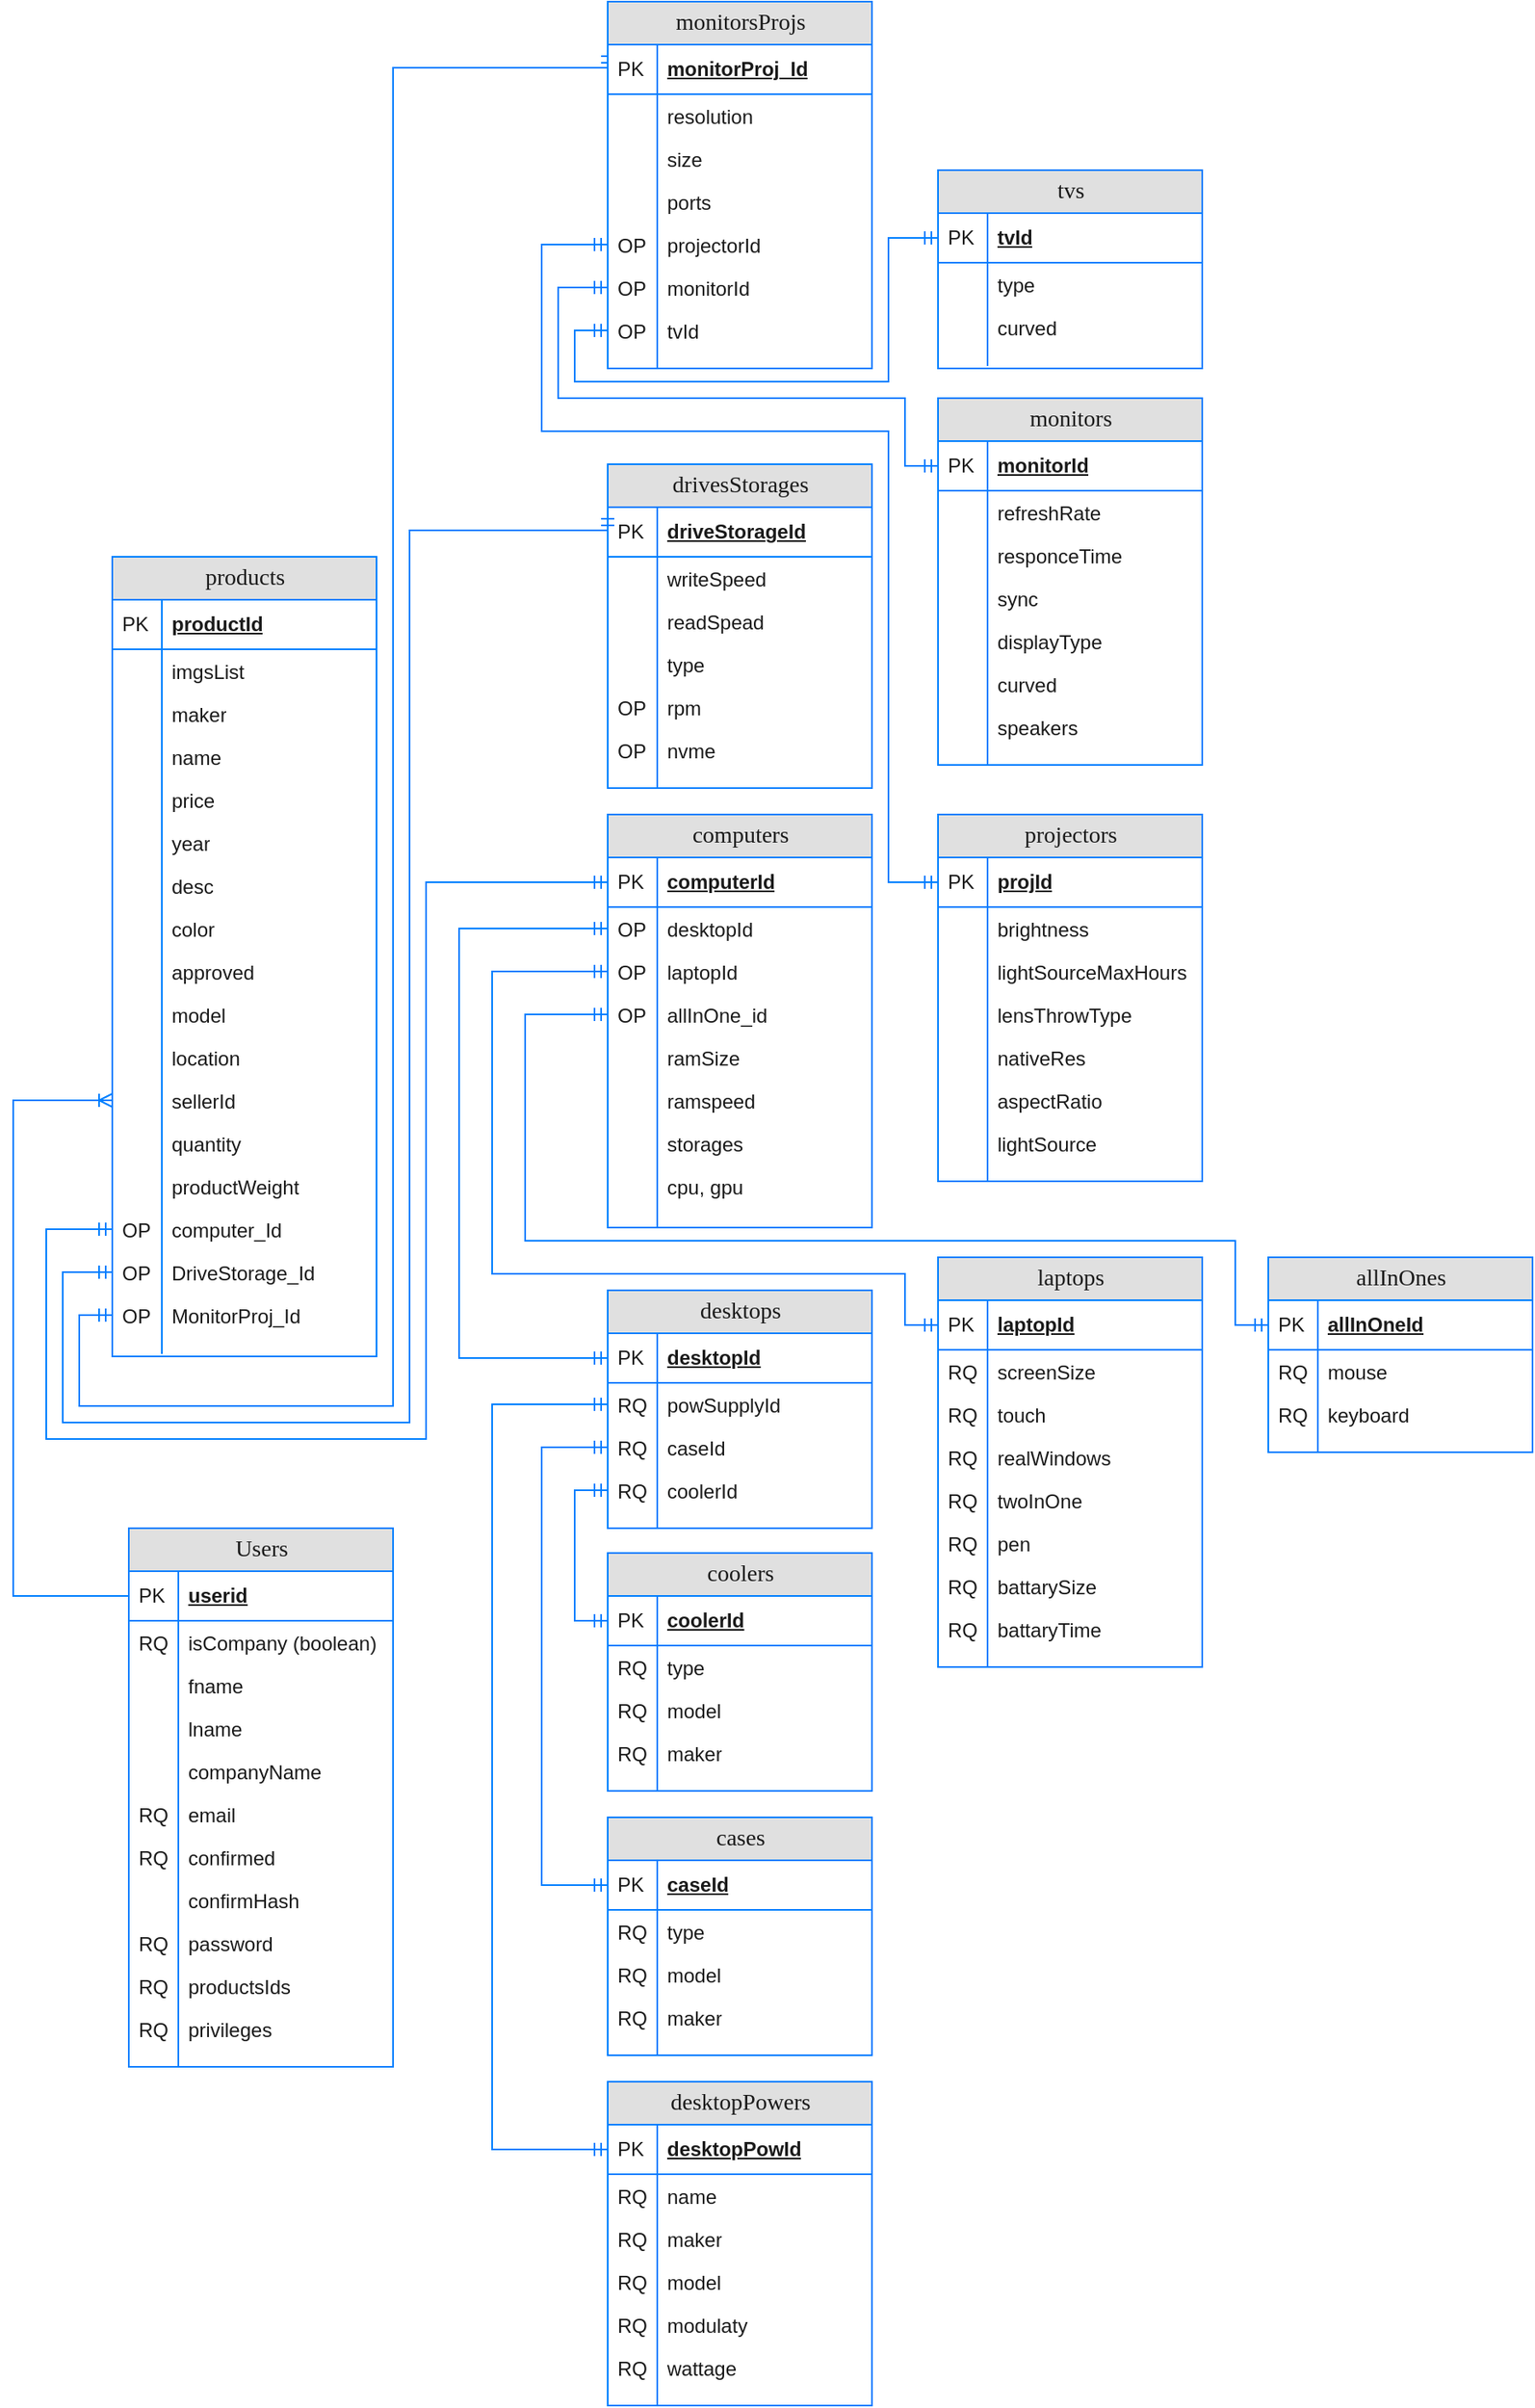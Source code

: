 <mxfile version="20.8.16" type="device"><diagram name="Page-1" id="e56a1550-8fbb-45ad-956c-1786394a9013"><mxGraphModel dx="3109" dy="2370" grid="1" gridSize="10" guides="1" tooltips="1" connect="1" arrows="1" fold="1" page="1" pageScale="1" pageWidth="1100" pageHeight="850" background="none" math="0" shadow="0"><root><mxCell id="0"/><mxCell id="1" parent="0"/><mxCell id="2e49270ec7c68f3f-80" value="Users" style="swimlane;html=1;fontStyle=0;childLayout=stackLayout;horizontal=1;startSize=26;fillColor=#e0e0e0;horizontalStack=0;resizeParent=1;resizeLast=0;collapsible=1;marginBottom=0;swimlaneFillColor=#ffffff;align=center;rounded=0;shadow=0;comic=0;labelBackgroundColor=none;strokeWidth=1;fontFamily=Verdana;fontSize=14;fontColor=#1A1A1A;strokeColor=#007FFF;" parent="1" vertex="1"><mxGeometry x="-1030" y="-666" width="160" height="326" as="geometry"/></mxCell><mxCell id="2e49270ec7c68f3f-81" value="userid" style="shape=partialRectangle;top=0;left=0;right=0;bottom=1;html=1;align=left;verticalAlign=middle;fillColor=none;spacingLeft=34;spacingRight=4;whiteSpace=wrap;overflow=hidden;rotatable=0;points=[[0,0.5],[1,0.5]];portConstraint=eastwest;dropTarget=0;fontStyle=5;fontColor=#1A1A1A;strokeColor=#007FFF;" parent="2e49270ec7c68f3f-80" vertex="1"><mxGeometry y="26" width="160" height="30" as="geometry"/></mxCell><mxCell id="2e49270ec7c68f3f-82" value="PK" style="shape=partialRectangle;top=0;left=0;bottom=0;html=1;fillColor=none;align=left;verticalAlign=middle;spacingLeft=4;spacingRight=4;whiteSpace=wrap;overflow=hidden;rotatable=0;points=[];portConstraint=eastwest;part=1;fontColor=#1A1A1A;strokeColor=#007FFF;" parent="2e49270ec7c68f3f-81" vertex="1" connectable="0"><mxGeometry width="30" height="30" as="geometry"/></mxCell><mxCell id="2e49270ec7c68f3f-83" value="isCompany (boolean)" style="shape=partialRectangle;top=0;left=0;right=0;bottom=0;html=1;align=left;verticalAlign=top;fillColor=none;spacingLeft=34;spacingRight=4;whiteSpace=wrap;overflow=hidden;rotatable=0;points=[[0,0.5],[1,0.5]];portConstraint=eastwest;dropTarget=0;fontColor=#1A1A1A;strokeColor=#007FFF;" parent="2e49270ec7c68f3f-80" vertex="1"><mxGeometry y="56" width="160" height="26" as="geometry"/></mxCell><mxCell id="2e49270ec7c68f3f-84" value="RQ" style="shape=partialRectangle;top=0;left=0;bottom=0;html=1;fillColor=none;align=left;verticalAlign=top;spacingLeft=4;spacingRight=4;whiteSpace=wrap;overflow=hidden;rotatable=0;points=[];portConstraint=eastwest;part=1;fontColor=#1A1A1A;strokeColor=#007FFF;" parent="2e49270ec7c68f3f-83" vertex="1" connectable="0"><mxGeometry width="30" height="26" as="geometry"/></mxCell><mxCell id="2e49270ec7c68f3f-85" value="fname" style="shape=partialRectangle;top=0;left=0;right=0;bottom=0;html=1;align=left;verticalAlign=top;fillColor=none;spacingLeft=34;spacingRight=4;whiteSpace=wrap;overflow=hidden;rotatable=0;points=[[0,0.5],[1,0.5]];portConstraint=eastwest;dropTarget=0;fontColor=#1A1A1A;strokeColor=#007FFF;" parent="2e49270ec7c68f3f-80" vertex="1"><mxGeometry y="82" width="160" height="26" as="geometry"/></mxCell><mxCell id="2e49270ec7c68f3f-86" value="" style="shape=partialRectangle;top=0;left=0;bottom=0;html=1;fillColor=none;align=left;verticalAlign=top;spacingLeft=4;spacingRight=4;whiteSpace=wrap;overflow=hidden;rotatable=0;points=[];portConstraint=eastwest;part=1;fontColor=#1A1A1A;strokeColor=#007FFF;" parent="2e49270ec7c68f3f-85" vertex="1" connectable="0"><mxGeometry width="30" height="26" as="geometry"/></mxCell><mxCell id="2e49270ec7c68f3f-87" value="lname" style="shape=partialRectangle;top=0;left=0;right=0;bottom=0;html=1;align=left;verticalAlign=top;fillColor=none;spacingLeft=34;spacingRight=4;whiteSpace=wrap;overflow=hidden;rotatable=0;points=[[0,0.5],[1,0.5]];portConstraint=eastwest;dropTarget=0;fontColor=#1A1A1A;strokeColor=#007FFF;" parent="2e49270ec7c68f3f-80" vertex="1"><mxGeometry y="108" width="160" height="26" as="geometry"/></mxCell><mxCell id="2e49270ec7c68f3f-88" value="" style="shape=partialRectangle;top=0;left=0;bottom=0;html=1;fillColor=none;align=left;verticalAlign=top;spacingLeft=4;spacingRight=4;whiteSpace=wrap;overflow=hidden;rotatable=0;points=[];portConstraint=eastwest;part=1;fontColor=#1A1A1A;strokeColor=#007FFF;" parent="2e49270ec7c68f3f-87" vertex="1" connectable="0"><mxGeometry width="30" height="26" as="geometry"/></mxCell><mxCell id="2fZhd9J-reFKmQVjVbta-5" value="companyName" style="shape=partialRectangle;top=0;left=0;right=0;bottom=0;html=1;align=left;verticalAlign=top;fillColor=none;spacingLeft=34;spacingRight=4;whiteSpace=wrap;overflow=hidden;rotatable=0;points=[[0,0.5],[1,0.5]];portConstraint=eastwest;dropTarget=0;fontColor=#1A1A1A;strokeColor=#007FFF;" parent="2e49270ec7c68f3f-80" vertex="1"><mxGeometry y="134" width="160" height="26" as="geometry"/></mxCell><mxCell id="2fZhd9J-reFKmQVjVbta-6" value="" style="shape=partialRectangle;top=0;left=0;bottom=0;html=1;fillColor=none;align=left;verticalAlign=top;spacingLeft=4;spacingRight=4;whiteSpace=wrap;overflow=hidden;rotatable=0;points=[];portConstraint=eastwest;part=1;fontColor=#1A1A1A;strokeColor=#007FFF;" parent="2fZhd9J-reFKmQVjVbta-5" vertex="1" connectable="0"><mxGeometry width="30" height="26" as="geometry"/></mxCell><mxCell id="2fZhd9J-reFKmQVjVbta-7" value="email" style="shape=partialRectangle;top=0;left=0;right=0;bottom=0;html=1;align=left;verticalAlign=top;fillColor=none;spacingLeft=34;spacingRight=4;whiteSpace=wrap;overflow=hidden;rotatable=0;points=[[0,0.5],[1,0.5]];portConstraint=eastwest;dropTarget=0;fontColor=#1A1A1A;strokeColor=#007FFF;" parent="2e49270ec7c68f3f-80" vertex="1"><mxGeometry y="160" width="160" height="26" as="geometry"/></mxCell><mxCell id="2fZhd9J-reFKmQVjVbta-8" value="RQ" style="shape=partialRectangle;top=0;left=0;bottom=0;html=1;fillColor=none;align=left;verticalAlign=top;spacingLeft=4;spacingRight=4;whiteSpace=wrap;overflow=hidden;rotatable=0;points=[];portConstraint=eastwest;part=1;fontColor=#1A1A1A;strokeColor=#007FFF;" parent="2fZhd9J-reFKmQVjVbta-7" vertex="1" connectable="0"><mxGeometry width="30" height="26" as="geometry"/></mxCell><mxCell id="2fZhd9J-reFKmQVjVbta-9" value="confirmed" style="shape=partialRectangle;top=0;left=0;right=0;bottom=0;html=1;align=left;verticalAlign=top;fillColor=none;spacingLeft=34;spacingRight=4;whiteSpace=wrap;overflow=hidden;rotatable=0;points=[[0,0.5],[1,0.5]];portConstraint=eastwest;dropTarget=0;fontColor=#1A1A1A;strokeColor=#007FFF;" parent="2e49270ec7c68f3f-80" vertex="1"><mxGeometry y="186" width="160" height="26" as="geometry"/></mxCell><mxCell id="2fZhd9J-reFKmQVjVbta-10" value="RQ" style="shape=partialRectangle;top=0;left=0;bottom=0;html=1;fillColor=none;align=left;verticalAlign=top;spacingLeft=4;spacingRight=4;whiteSpace=wrap;overflow=hidden;rotatable=0;points=[];portConstraint=eastwest;part=1;fontColor=#1A1A1A;strokeColor=#007FFF;" parent="2fZhd9J-reFKmQVjVbta-9" vertex="1" connectable="0"><mxGeometry width="30" height="26" as="geometry"/></mxCell><mxCell id="2fZhd9J-reFKmQVjVbta-11" value="confirmHash" style="shape=partialRectangle;top=0;left=0;right=0;bottom=0;html=1;align=left;verticalAlign=top;fillColor=none;spacingLeft=34;spacingRight=4;whiteSpace=wrap;overflow=hidden;rotatable=0;points=[[0,0.5],[1,0.5]];portConstraint=eastwest;dropTarget=0;fontColor=#1A1A1A;strokeColor=#007FFF;" parent="2e49270ec7c68f3f-80" vertex="1"><mxGeometry y="212" width="160" height="26" as="geometry"/></mxCell><mxCell id="2fZhd9J-reFKmQVjVbta-12" value="" style="shape=partialRectangle;top=0;left=0;bottom=0;html=1;fillColor=none;align=left;verticalAlign=top;spacingLeft=4;spacingRight=4;whiteSpace=wrap;overflow=hidden;rotatable=0;points=[];portConstraint=eastwest;part=1;fontColor=#1A1A1A;strokeColor=#007FFF;" parent="2fZhd9J-reFKmQVjVbta-11" vertex="1" connectable="0"><mxGeometry width="30" height="26" as="geometry"/></mxCell><mxCell id="2fZhd9J-reFKmQVjVbta-13" value="password" style="shape=partialRectangle;top=0;left=0;right=0;bottom=0;html=1;align=left;verticalAlign=top;fillColor=none;spacingLeft=34;spacingRight=4;whiteSpace=wrap;overflow=hidden;rotatable=0;points=[[0,0.5],[1,0.5]];portConstraint=eastwest;dropTarget=0;fontColor=#1A1A1A;strokeColor=#007FFF;" parent="2e49270ec7c68f3f-80" vertex="1"><mxGeometry y="238" width="160" height="26" as="geometry"/></mxCell><mxCell id="2fZhd9J-reFKmQVjVbta-14" value="RQ" style="shape=partialRectangle;top=0;left=0;bottom=0;html=1;fillColor=none;align=left;verticalAlign=top;spacingLeft=4;spacingRight=4;whiteSpace=wrap;overflow=hidden;rotatable=0;points=[];portConstraint=eastwest;part=1;fontColor=#1A1A1A;strokeColor=#007FFF;" parent="2fZhd9J-reFKmQVjVbta-13" vertex="1" connectable="0"><mxGeometry width="30" height="26" as="geometry"/></mxCell><mxCell id="2fZhd9J-reFKmQVjVbta-241" value="productsIds" style="shape=partialRectangle;top=0;left=0;right=0;bottom=0;html=1;align=left;verticalAlign=top;fillColor=none;spacingLeft=34;spacingRight=4;whiteSpace=wrap;overflow=hidden;rotatable=0;points=[[0,0.5],[1,0.5]];portConstraint=eastwest;dropTarget=0;fontColor=#1A1A1A;strokeColor=#007FFF;" parent="2e49270ec7c68f3f-80" vertex="1"><mxGeometry y="264" width="160" height="26" as="geometry"/></mxCell><mxCell id="2fZhd9J-reFKmQVjVbta-242" value="RQ" style="shape=partialRectangle;top=0;left=0;bottom=0;html=1;fillColor=none;align=left;verticalAlign=top;spacingLeft=4;spacingRight=4;whiteSpace=wrap;overflow=hidden;rotatable=0;points=[];portConstraint=eastwest;part=1;fontColor=#1A1A1A;strokeColor=#007FFF;" parent="2fZhd9J-reFKmQVjVbta-241" vertex="1" connectable="0"><mxGeometry width="30" height="26" as="geometry"/></mxCell><mxCell id="2fZhd9J-reFKmQVjVbta-118" value="privileges" style="shape=partialRectangle;top=0;left=0;right=0;bottom=0;html=1;align=left;verticalAlign=top;fillColor=none;spacingLeft=34;spacingRight=4;whiteSpace=wrap;overflow=hidden;rotatable=0;points=[[0,0.5],[1,0.5]];portConstraint=eastwest;dropTarget=0;fontColor=#1A1A1A;strokeColor=#007FFF;" parent="2e49270ec7c68f3f-80" vertex="1"><mxGeometry y="290" width="160" height="26" as="geometry"/></mxCell><mxCell id="2fZhd9J-reFKmQVjVbta-119" value="RQ" style="shape=partialRectangle;top=0;left=0;bottom=0;html=1;fillColor=none;align=left;verticalAlign=top;spacingLeft=4;spacingRight=4;whiteSpace=wrap;overflow=hidden;rotatable=0;points=[];portConstraint=eastwest;part=1;fontColor=#1A1A1A;strokeColor=#007FFF;" parent="2fZhd9J-reFKmQVjVbta-118" vertex="1" connectable="0"><mxGeometry width="30" height="26" as="geometry"/></mxCell><mxCell id="2e49270ec7c68f3f-89" value="" style="shape=partialRectangle;top=0;left=0;right=0;bottom=0;html=1;align=left;verticalAlign=top;fillColor=none;spacingLeft=34;spacingRight=4;whiteSpace=wrap;overflow=hidden;rotatable=0;points=[[0,0.5],[1,0.5]];portConstraint=eastwest;dropTarget=0;fontColor=#1A1A1A;strokeColor=#007FFF;" parent="2e49270ec7c68f3f-80" vertex="1"><mxGeometry y="316" width="160" height="10" as="geometry"/></mxCell><mxCell id="2e49270ec7c68f3f-90" value="" style="shape=partialRectangle;top=0;left=0;bottom=0;html=1;fillColor=none;align=left;verticalAlign=top;spacingLeft=4;spacingRight=4;whiteSpace=wrap;overflow=hidden;rotatable=0;points=[];portConstraint=eastwest;part=1;fontColor=#1A1A1A;strokeColor=#007FFF;" parent="2e49270ec7c68f3f-89" vertex="1" connectable="0"><mxGeometry width="30" height="10" as="geometry"/></mxCell><mxCell id="2fZhd9J-reFKmQVjVbta-132" value="desktops" style="swimlane;html=1;fontStyle=0;childLayout=stackLayout;horizontal=1;startSize=26;fillColor=#e0e0e0;horizontalStack=0;resizeParent=1;resizeLast=0;collapsible=1;marginBottom=0;swimlaneFillColor=#ffffff;align=center;rounded=0;shadow=0;comic=0;labelBackgroundColor=none;strokeWidth=1;fontFamily=Verdana;fontSize=14;fontColor=#1A1A1A;strokeColor=#007FFF;" parent="1" vertex="1"><mxGeometry x="-740" y="-810" width="160" height="144" as="geometry"/></mxCell><mxCell id="2fZhd9J-reFKmQVjVbta-133" value="desktopId" style="shape=partialRectangle;top=0;left=0;right=0;bottom=1;html=1;align=left;verticalAlign=middle;fillColor=none;spacingLeft=34;spacingRight=4;whiteSpace=wrap;overflow=hidden;rotatable=0;points=[[0,0.5],[1,0.5]];portConstraint=eastwest;dropTarget=0;fontStyle=5;fontColor=#1A1A1A;strokeColor=#007FFF;" parent="2fZhd9J-reFKmQVjVbta-132" vertex="1"><mxGeometry y="26" width="160" height="30" as="geometry"/></mxCell><mxCell id="2fZhd9J-reFKmQVjVbta-134" value="PK" style="shape=partialRectangle;top=0;left=0;bottom=0;html=1;fillColor=none;align=left;verticalAlign=middle;spacingLeft=4;spacingRight=4;whiteSpace=wrap;overflow=hidden;rotatable=0;points=[];portConstraint=eastwest;part=1;fontColor=#1A1A1A;strokeColor=#007FFF;" parent="2fZhd9J-reFKmQVjVbta-133" vertex="1" connectable="0"><mxGeometry width="30" height="30" as="geometry"/></mxCell><mxCell id="2fZhd9J-reFKmQVjVbta-137" value="powSupplyId" style="shape=partialRectangle;top=0;left=0;right=0;bottom=0;html=1;align=left;verticalAlign=top;fillColor=none;spacingLeft=34;spacingRight=4;whiteSpace=wrap;overflow=hidden;rotatable=0;points=[[0,0.5],[1,0.5]];portConstraint=eastwest;dropTarget=0;fontColor=#1A1A1A;strokeColor=#007FFF;" parent="2fZhd9J-reFKmQVjVbta-132" vertex="1"><mxGeometry y="56" width="160" height="26" as="geometry"/></mxCell><mxCell id="2fZhd9J-reFKmQVjVbta-138" value="RQ" style="shape=partialRectangle;top=0;left=0;bottom=0;html=1;fillColor=none;align=left;verticalAlign=top;spacingLeft=4;spacingRight=4;whiteSpace=wrap;overflow=hidden;rotatable=0;points=[];portConstraint=eastwest;part=1;fontColor=#1A1A1A;strokeColor=#007FFF;" parent="2fZhd9J-reFKmQVjVbta-137" vertex="1" connectable="0"><mxGeometry width="30" height="26" as="geometry"/></mxCell><mxCell id="2fZhd9J-reFKmQVjVbta-163" value="caseId" style="shape=partialRectangle;top=0;left=0;right=0;bottom=0;html=1;align=left;verticalAlign=top;fillColor=none;spacingLeft=34;spacingRight=4;whiteSpace=wrap;overflow=hidden;rotatable=0;points=[[0,0.5],[1,0.5]];portConstraint=eastwest;dropTarget=0;fontColor=#1A1A1A;strokeColor=#007FFF;" parent="2fZhd9J-reFKmQVjVbta-132" vertex="1"><mxGeometry y="82" width="160" height="26" as="geometry"/></mxCell><mxCell id="2fZhd9J-reFKmQVjVbta-164" value="RQ" style="shape=partialRectangle;top=0;left=0;bottom=0;html=1;fillColor=none;align=left;verticalAlign=top;spacingLeft=4;spacingRight=4;whiteSpace=wrap;overflow=hidden;rotatable=0;points=[];portConstraint=eastwest;part=1;fontColor=#1A1A1A;strokeColor=#007FFF;" parent="2fZhd9J-reFKmQVjVbta-163" vertex="1" connectable="0"><mxGeometry width="30" height="26" as="geometry"/></mxCell><mxCell id="2fZhd9J-reFKmQVjVbta-192" value="coolerId" style="shape=partialRectangle;top=0;left=0;right=0;bottom=0;html=1;align=left;verticalAlign=top;fillColor=none;spacingLeft=34;spacingRight=4;whiteSpace=wrap;overflow=hidden;rotatable=0;points=[[0,0.5],[1,0.5]];portConstraint=eastwest;dropTarget=0;fontColor=#1A1A1A;strokeColor=#007FFF;" parent="2fZhd9J-reFKmQVjVbta-132" vertex="1"><mxGeometry y="108" width="160" height="26" as="geometry"/></mxCell><mxCell id="2fZhd9J-reFKmQVjVbta-193" value="RQ" style="shape=partialRectangle;top=0;left=0;bottom=0;html=1;fillColor=none;align=left;verticalAlign=top;spacingLeft=4;spacingRight=4;whiteSpace=wrap;overflow=hidden;rotatable=0;points=[];portConstraint=eastwest;part=1;fontColor=#1A1A1A;strokeColor=#007FFF;" parent="2fZhd9J-reFKmQVjVbta-192" vertex="1" connectable="0"><mxGeometry width="30" height="26" as="geometry"/></mxCell><mxCell id="2fZhd9J-reFKmQVjVbta-139" value="" style="shape=partialRectangle;top=0;left=0;right=0;bottom=0;html=1;align=left;verticalAlign=top;fillColor=none;spacingLeft=34;spacingRight=4;whiteSpace=wrap;overflow=hidden;rotatable=0;points=[[0,0.5],[1,0.5]];portConstraint=eastwest;dropTarget=0;fontColor=#1A1A1A;strokeColor=#007FFF;" parent="2fZhd9J-reFKmQVjVbta-132" vertex="1"><mxGeometry y="134" width="160" height="10" as="geometry"/></mxCell><mxCell id="2fZhd9J-reFKmQVjVbta-140" value="" style="shape=partialRectangle;top=0;left=0;bottom=0;html=1;fillColor=none;align=left;verticalAlign=top;spacingLeft=4;spacingRight=4;whiteSpace=wrap;overflow=hidden;rotatable=0;points=[];portConstraint=eastwest;part=1;fontColor=#1A1A1A;strokeColor=#007FFF;" parent="2fZhd9J-reFKmQVjVbta-139" vertex="1" connectable="0"><mxGeometry width="30" height="10" as="geometry"/></mxCell><mxCell id="2fZhd9J-reFKmQVjVbta-141" value="desktopPowers" style="swimlane;html=1;fontStyle=0;childLayout=stackLayout;horizontal=1;startSize=26;fillColor=#e0e0e0;horizontalStack=0;resizeParent=1;resizeLast=0;collapsible=1;marginBottom=0;swimlaneFillColor=#ffffff;align=center;rounded=0;shadow=0;comic=0;labelBackgroundColor=none;strokeWidth=1;fontFamily=Verdana;fontSize=14;fontColor=#1A1A1A;strokeColor=#007FFF;" parent="1" vertex="1"><mxGeometry x="-740" y="-331" width="160" height="196" as="geometry"/></mxCell><mxCell id="2fZhd9J-reFKmQVjVbta-142" value="desktopPowId" style="shape=partialRectangle;top=0;left=0;right=0;bottom=1;html=1;align=left;verticalAlign=middle;fillColor=none;spacingLeft=34;spacingRight=4;whiteSpace=wrap;overflow=hidden;rotatable=0;points=[[0,0.5],[1,0.5]];portConstraint=eastwest;dropTarget=0;fontStyle=5;fontColor=#1A1A1A;strokeColor=#007FFF;" parent="2fZhd9J-reFKmQVjVbta-141" vertex="1"><mxGeometry y="26" width="160" height="30" as="geometry"/></mxCell><mxCell id="2fZhd9J-reFKmQVjVbta-143" value="PK" style="shape=partialRectangle;top=0;left=0;bottom=0;html=1;fillColor=none;align=left;verticalAlign=middle;spacingLeft=4;spacingRight=4;whiteSpace=wrap;overflow=hidden;rotatable=0;points=[];portConstraint=eastwest;part=1;fontColor=#1A1A1A;strokeColor=#007FFF;" parent="2fZhd9J-reFKmQVjVbta-142" vertex="1" connectable="0"><mxGeometry width="30" height="30" as="geometry"/></mxCell><mxCell id="2fZhd9J-reFKmQVjVbta-144" value="name" style="shape=partialRectangle;top=0;left=0;right=0;bottom=0;html=1;align=left;verticalAlign=top;fillColor=none;spacingLeft=34;spacingRight=4;whiteSpace=wrap;overflow=hidden;rotatable=0;points=[[0,0.5],[1,0.5]];portConstraint=eastwest;dropTarget=0;fontColor=#1A1A1A;strokeColor=#007FFF;" parent="2fZhd9J-reFKmQVjVbta-141" vertex="1"><mxGeometry y="56" width="160" height="26" as="geometry"/></mxCell><mxCell id="2fZhd9J-reFKmQVjVbta-145" value="RQ" style="shape=partialRectangle;top=0;left=0;bottom=0;html=1;fillColor=none;align=left;verticalAlign=top;spacingLeft=4;spacingRight=4;whiteSpace=wrap;overflow=hidden;rotatable=0;points=[];portConstraint=eastwest;part=1;fontColor=#1A1A1A;strokeColor=#007FFF;" parent="2fZhd9J-reFKmQVjVbta-144" vertex="1" connectable="0"><mxGeometry width="30" height="26" as="geometry"/></mxCell><mxCell id="2fZhd9J-reFKmQVjVbta-150" value="maker" style="shape=partialRectangle;top=0;left=0;right=0;bottom=0;html=1;align=left;verticalAlign=top;fillColor=none;spacingLeft=34;spacingRight=4;whiteSpace=wrap;overflow=hidden;rotatable=0;points=[[0,0.5],[1,0.5]];portConstraint=eastwest;dropTarget=0;fontColor=#1A1A1A;strokeColor=#007FFF;" parent="2fZhd9J-reFKmQVjVbta-141" vertex="1"><mxGeometry y="82" width="160" height="26" as="geometry"/></mxCell><mxCell id="2fZhd9J-reFKmQVjVbta-151" value="RQ" style="shape=partialRectangle;top=0;left=0;bottom=0;html=1;fillColor=none;align=left;verticalAlign=top;spacingLeft=4;spacingRight=4;whiteSpace=wrap;overflow=hidden;rotatable=0;points=[];portConstraint=eastwest;part=1;fontColor=#1A1A1A;strokeColor=#007FFF;" parent="2fZhd9J-reFKmQVjVbta-150" vertex="1" connectable="0"><mxGeometry width="30" height="26" as="geometry"/></mxCell><mxCell id="2fZhd9J-reFKmQVjVbta-152" value="model" style="shape=partialRectangle;top=0;left=0;right=0;bottom=0;html=1;align=left;verticalAlign=top;fillColor=none;spacingLeft=34;spacingRight=4;whiteSpace=wrap;overflow=hidden;rotatable=0;points=[[0,0.5],[1,0.5]];portConstraint=eastwest;dropTarget=0;fontColor=#1A1A1A;strokeColor=#007FFF;" parent="2fZhd9J-reFKmQVjVbta-141" vertex="1"><mxGeometry y="108" width="160" height="26" as="geometry"/></mxCell><mxCell id="2fZhd9J-reFKmQVjVbta-153" value="RQ" style="shape=partialRectangle;top=0;left=0;bottom=0;html=1;fillColor=none;align=left;verticalAlign=top;spacingLeft=4;spacingRight=4;whiteSpace=wrap;overflow=hidden;rotatable=0;points=[];portConstraint=eastwest;part=1;fontColor=#1A1A1A;strokeColor=#007FFF;" parent="2fZhd9J-reFKmQVjVbta-152" vertex="1" connectable="0"><mxGeometry width="30" height="26" as="geometry"/></mxCell><mxCell id="2fZhd9J-reFKmQVjVbta-154" value="modulaty" style="shape=partialRectangle;top=0;left=0;right=0;bottom=0;html=1;align=left;verticalAlign=top;fillColor=none;spacingLeft=34;spacingRight=4;whiteSpace=wrap;overflow=hidden;rotatable=0;points=[[0,0.5],[1,0.5]];portConstraint=eastwest;dropTarget=0;fontColor=#1A1A1A;strokeColor=#007FFF;" parent="2fZhd9J-reFKmQVjVbta-141" vertex="1"><mxGeometry y="134" width="160" height="26" as="geometry"/></mxCell><mxCell id="2fZhd9J-reFKmQVjVbta-155" value="RQ" style="shape=partialRectangle;top=0;left=0;bottom=0;html=1;fillColor=none;align=left;verticalAlign=top;spacingLeft=4;spacingRight=4;whiteSpace=wrap;overflow=hidden;rotatable=0;points=[];portConstraint=eastwest;part=1;fontColor=#1A1A1A;strokeColor=#007FFF;" parent="2fZhd9J-reFKmQVjVbta-154" vertex="1" connectable="0"><mxGeometry width="30" height="26" as="geometry"/></mxCell><mxCell id="2fZhd9J-reFKmQVjVbta-156" value="wattage" style="shape=partialRectangle;top=0;left=0;right=0;bottom=0;html=1;align=left;verticalAlign=top;fillColor=none;spacingLeft=34;spacingRight=4;whiteSpace=wrap;overflow=hidden;rotatable=0;points=[[0,0.5],[1,0.5]];portConstraint=eastwest;dropTarget=0;fontColor=#1A1A1A;strokeColor=#007FFF;" parent="2fZhd9J-reFKmQVjVbta-141" vertex="1"><mxGeometry y="160" width="160" height="26" as="geometry"/></mxCell><mxCell id="2fZhd9J-reFKmQVjVbta-157" value="RQ" style="shape=partialRectangle;top=0;left=0;bottom=0;html=1;fillColor=none;align=left;verticalAlign=top;spacingLeft=4;spacingRight=4;whiteSpace=wrap;overflow=hidden;rotatable=0;points=[];portConstraint=eastwest;part=1;fontColor=#1A1A1A;strokeColor=#007FFF;" parent="2fZhd9J-reFKmQVjVbta-156" vertex="1" connectable="0"><mxGeometry width="30" height="26" as="geometry"/></mxCell><mxCell id="2fZhd9J-reFKmQVjVbta-148" value="" style="shape=partialRectangle;top=0;left=0;right=0;bottom=0;html=1;align=left;verticalAlign=top;fillColor=none;spacingLeft=34;spacingRight=4;whiteSpace=wrap;overflow=hidden;rotatable=0;points=[[0,0.5],[1,0.5]];portConstraint=eastwest;dropTarget=0;fontColor=#1A1A1A;strokeColor=#007FFF;" parent="2fZhd9J-reFKmQVjVbta-141" vertex="1"><mxGeometry y="186" width="160" height="10" as="geometry"/></mxCell><mxCell id="2fZhd9J-reFKmQVjVbta-149" value="" style="shape=partialRectangle;top=0;left=0;bottom=0;html=1;fillColor=none;align=left;verticalAlign=top;spacingLeft=4;spacingRight=4;whiteSpace=wrap;overflow=hidden;rotatable=0;points=[];portConstraint=eastwest;part=1;fontColor=#1A1A1A;strokeColor=#007FFF;" parent="2fZhd9J-reFKmQVjVbta-148" vertex="1" connectable="0"><mxGeometry width="30" height="10" as="geometry"/></mxCell><mxCell id="2fZhd9J-reFKmQVjVbta-162" value="" style="edgeStyle=elbowEdgeStyle;fontSize=12;html=1;endArrow=ERmandOne;startArrow=ERmandOne;rounded=0;entryX=0;entryY=0.5;entryDx=0;entryDy=0;exitX=0;exitY=0.5;exitDx=0;exitDy=0;fontColor=#1A1A1A;strokeColor=#007FFF;" parent="1" source="2fZhd9J-reFKmQVjVbta-137" target="2fZhd9J-reFKmQVjVbta-142" edge="1"><mxGeometry width="100" height="100" relative="1" as="geometry"><mxPoint x="-770" y="-461" as="sourcePoint"/><mxPoint x="-1020" y="-501" as="targetPoint"/><Array as="points"><mxPoint x="-810" y="-601"/><mxPoint x="-790" y="-421"/></Array></mxGeometry></mxCell><mxCell id="2fZhd9J-reFKmQVjVbta-165" value="cases" style="swimlane;html=1;fontStyle=0;childLayout=stackLayout;horizontal=1;startSize=26;fillColor=#e0e0e0;horizontalStack=0;resizeParent=1;resizeLast=0;collapsible=1;marginBottom=0;swimlaneFillColor=#ffffff;align=center;rounded=0;shadow=0;comic=0;labelBackgroundColor=none;strokeWidth=1;fontFamily=Verdana;fontSize=14;fontColor=#1A1A1A;strokeColor=#007FFF;" parent="1" vertex="1"><mxGeometry x="-740" y="-491" width="160" height="144" as="geometry"/></mxCell><mxCell id="2fZhd9J-reFKmQVjVbta-166" value="caseId" style="shape=partialRectangle;top=0;left=0;right=0;bottom=1;html=1;align=left;verticalAlign=middle;fillColor=none;spacingLeft=34;spacingRight=4;whiteSpace=wrap;overflow=hidden;rotatable=0;points=[[0,0.5],[1,0.5]];portConstraint=eastwest;dropTarget=0;fontStyle=5;fontColor=#1A1A1A;strokeColor=#007FFF;" parent="2fZhd9J-reFKmQVjVbta-165" vertex="1"><mxGeometry y="26" width="160" height="30" as="geometry"/></mxCell><mxCell id="2fZhd9J-reFKmQVjVbta-167" value="PK" style="shape=partialRectangle;top=0;left=0;bottom=0;html=1;fillColor=none;align=left;verticalAlign=middle;spacingLeft=4;spacingRight=4;whiteSpace=wrap;overflow=hidden;rotatable=0;points=[];portConstraint=eastwest;part=1;fontColor=#1A1A1A;strokeColor=#007FFF;" parent="2fZhd9J-reFKmQVjVbta-166" vertex="1" connectable="0"><mxGeometry width="30" height="30" as="geometry"/></mxCell><mxCell id="2fZhd9J-reFKmQVjVbta-168" value="type" style="shape=partialRectangle;top=0;left=0;right=0;bottom=0;html=1;align=left;verticalAlign=top;fillColor=none;spacingLeft=34;spacingRight=4;whiteSpace=wrap;overflow=hidden;rotatable=0;points=[[0,0.5],[1,0.5]];portConstraint=eastwest;dropTarget=0;fontColor=#1A1A1A;strokeColor=#007FFF;" parent="2fZhd9J-reFKmQVjVbta-165" vertex="1"><mxGeometry y="56" width="160" height="26" as="geometry"/></mxCell><mxCell id="2fZhd9J-reFKmQVjVbta-169" value="RQ" style="shape=partialRectangle;top=0;left=0;bottom=0;html=1;fillColor=none;align=left;verticalAlign=top;spacingLeft=4;spacingRight=4;whiteSpace=wrap;overflow=hidden;rotatable=0;points=[];portConstraint=eastwest;part=1;fontColor=#1A1A1A;strokeColor=#007FFF;" parent="2fZhd9J-reFKmQVjVbta-168" vertex="1" connectable="0"><mxGeometry width="30" height="26" as="geometry"/></mxCell><mxCell id="2fZhd9J-reFKmQVjVbta-170" value="model" style="shape=partialRectangle;top=0;left=0;right=0;bottom=0;html=1;align=left;verticalAlign=top;fillColor=none;spacingLeft=34;spacingRight=4;whiteSpace=wrap;overflow=hidden;rotatable=0;points=[[0,0.5],[1,0.5]];portConstraint=eastwest;dropTarget=0;fontColor=#1A1A1A;strokeColor=#007FFF;" parent="2fZhd9J-reFKmQVjVbta-165" vertex="1"><mxGeometry y="82" width="160" height="26" as="geometry"/></mxCell><mxCell id="2fZhd9J-reFKmQVjVbta-171" value="RQ" style="shape=partialRectangle;top=0;left=0;bottom=0;html=1;fillColor=none;align=left;verticalAlign=top;spacingLeft=4;spacingRight=4;whiteSpace=wrap;overflow=hidden;rotatable=0;points=[];portConstraint=eastwest;part=1;fontColor=#1A1A1A;strokeColor=#007FFF;" parent="2fZhd9J-reFKmQVjVbta-170" vertex="1" connectable="0"><mxGeometry width="30" height="26" as="geometry"/></mxCell><mxCell id="2fZhd9J-reFKmQVjVbta-172" value="maker" style="shape=partialRectangle;top=0;left=0;right=0;bottom=0;html=1;align=left;verticalAlign=top;fillColor=none;spacingLeft=34;spacingRight=4;whiteSpace=wrap;overflow=hidden;rotatable=0;points=[[0,0.5],[1,0.5]];portConstraint=eastwest;dropTarget=0;fontColor=#1A1A1A;strokeColor=#007FFF;" parent="2fZhd9J-reFKmQVjVbta-165" vertex="1"><mxGeometry y="108" width="160" height="26" as="geometry"/></mxCell><mxCell id="2fZhd9J-reFKmQVjVbta-173" value="RQ" style="shape=partialRectangle;top=0;left=0;bottom=0;html=1;fillColor=none;align=left;verticalAlign=top;spacingLeft=4;spacingRight=4;whiteSpace=wrap;overflow=hidden;rotatable=0;points=[];portConstraint=eastwest;part=1;fontColor=#1A1A1A;strokeColor=#007FFF;" parent="2fZhd9J-reFKmQVjVbta-172" vertex="1" connectable="0"><mxGeometry width="30" height="26" as="geometry"/></mxCell><mxCell id="2fZhd9J-reFKmQVjVbta-178" value="" style="shape=partialRectangle;top=0;left=0;right=0;bottom=0;html=1;align=left;verticalAlign=top;fillColor=none;spacingLeft=34;spacingRight=4;whiteSpace=wrap;overflow=hidden;rotatable=0;points=[[0,0.5],[1,0.5]];portConstraint=eastwest;dropTarget=0;fontColor=#1A1A1A;strokeColor=#007FFF;" parent="2fZhd9J-reFKmQVjVbta-165" vertex="1"><mxGeometry y="134" width="160" height="10" as="geometry"/></mxCell><mxCell id="2fZhd9J-reFKmQVjVbta-179" value="" style="shape=partialRectangle;top=0;left=0;bottom=0;html=1;fillColor=none;align=left;verticalAlign=top;spacingLeft=4;spacingRight=4;whiteSpace=wrap;overflow=hidden;rotatable=0;points=[];portConstraint=eastwest;part=1;fontColor=#1A1A1A;strokeColor=#007FFF;" parent="2fZhd9J-reFKmQVjVbta-178" vertex="1" connectable="0"><mxGeometry width="30" height="10" as="geometry"/></mxCell><mxCell id="2fZhd9J-reFKmQVjVbta-180" value="" style="edgeStyle=elbowEdgeStyle;fontSize=12;html=1;endArrow=ERmandOne;startArrow=ERmandOne;rounded=0;entryX=0;entryY=0.5;entryDx=0;entryDy=0;exitX=0;exitY=0.5;exitDx=0;exitDy=0;fontColor=#1A1A1A;strokeColor=#007FFF;" parent="1" source="2fZhd9J-reFKmQVjVbta-166" target="2fZhd9J-reFKmQVjVbta-163" edge="1"><mxGeometry width="100" height="100" relative="1" as="geometry"><mxPoint x="-950" y="-551" as="sourcePoint"/><mxPoint x="-850" y="-651" as="targetPoint"/><Array as="points"><mxPoint x="-780" y="-671"/><mxPoint x="-790" y="-671"/><mxPoint x="-800" y="-601"/><mxPoint x="-770" y="-611"/></Array></mxGeometry></mxCell><mxCell id="2fZhd9J-reFKmQVjVbta-181" value="coolers" style="swimlane;html=1;fontStyle=0;childLayout=stackLayout;horizontal=1;startSize=26;fillColor=#e0e0e0;horizontalStack=0;resizeParent=1;resizeLast=0;collapsible=1;marginBottom=0;swimlaneFillColor=#ffffff;align=center;rounded=0;shadow=0;comic=0;labelBackgroundColor=none;strokeWidth=1;fontFamily=Verdana;fontSize=14;fontColor=#1A1A1A;strokeColor=#007FFF;" parent="1" vertex="1"><mxGeometry x="-740" y="-651" width="160" height="144" as="geometry"/></mxCell><mxCell id="2fZhd9J-reFKmQVjVbta-182" value="coolerId" style="shape=partialRectangle;top=0;left=0;right=0;bottom=1;html=1;align=left;verticalAlign=middle;fillColor=none;spacingLeft=34;spacingRight=4;whiteSpace=wrap;overflow=hidden;rotatable=0;points=[[0,0.5],[1,0.5]];portConstraint=eastwest;dropTarget=0;fontStyle=5;fontColor=#1A1A1A;strokeColor=#007FFF;" parent="2fZhd9J-reFKmQVjVbta-181" vertex="1"><mxGeometry y="26" width="160" height="30" as="geometry"/></mxCell><mxCell id="2fZhd9J-reFKmQVjVbta-183" value="PK" style="shape=partialRectangle;top=0;left=0;bottom=0;html=1;fillColor=none;align=left;verticalAlign=middle;spacingLeft=4;spacingRight=4;whiteSpace=wrap;overflow=hidden;rotatable=0;points=[];portConstraint=eastwest;part=1;fontColor=#1A1A1A;strokeColor=#007FFF;" parent="2fZhd9J-reFKmQVjVbta-182" vertex="1" connectable="0"><mxGeometry width="30" height="30" as="geometry"/></mxCell><mxCell id="2fZhd9J-reFKmQVjVbta-184" value="type" style="shape=partialRectangle;top=0;left=0;right=0;bottom=0;html=1;align=left;verticalAlign=top;fillColor=none;spacingLeft=34;spacingRight=4;whiteSpace=wrap;overflow=hidden;rotatable=0;points=[[0,0.5],[1,0.5]];portConstraint=eastwest;dropTarget=0;fontColor=#1A1A1A;strokeColor=#007FFF;" parent="2fZhd9J-reFKmQVjVbta-181" vertex="1"><mxGeometry y="56" width="160" height="26" as="geometry"/></mxCell><mxCell id="2fZhd9J-reFKmQVjVbta-185" value="RQ" style="shape=partialRectangle;top=0;left=0;bottom=0;html=1;fillColor=none;align=left;verticalAlign=top;spacingLeft=4;spacingRight=4;whiteSpace=wrap;overflow=hidden;rotatable=0;points=[];portConstraint=eastwest;part=1;fontColor=#1A1A1A;strokeColor=#007FFF;" parent="2fZhd9J-reFKmQVjVbta-184" vertex="1" connectable="0"><mxGeometry width="30" height="26" as="geometry"/></mxCell><mxCell id="2fZhd9J-reFKmQVjVbta-186" value="model" style="shape=partialRectangle;top=0;left=0;right=0;bottom=0;html=1;align=left;verticalAlign=top;fillColor=none;spacingLeft=34;spacingRight=4;whiteSpace=wrap;overflow=hidden;rotatable=0;points=[[0,0.5],[1,0.5]];portConstraint=eastwest;dropTarget=0;fontColor=#1A1A1A;strokeColor=#007FFF;" parent="2fZhd9J-reFKmQVjVbta-181" vertex="1"><mxGeometry y="82" width="160" height="26" as="geometry"/></mxCell><mxCell id="2fZhd9J-reFKmQVjVbta-187" value="RQ" style="shape=partialRectangle;top=0;left=0;bottom=0;html=1;fillColor=none;align=left;verticalAlign=top;spacingLeft=4;spacingRight=4;whiteSpace=wrap;overflow=hidden;rotatable=0;points=[];portConstraint=eastwest;part=1;fontColor=#1A1A1A;strokeColor=#007FFF;" parent="2fZhd9J-reFKmQVjVbta-186" vertex="1" connectable="0"><mxGeometry width="30" height="26" as="geometry"/></mxCell><mxCell id="2fZhd9J-reFKmQVjVbta-188" value="maker" style="shape=partialRectangle;top=0;left=0;right=0;bottom=0;html=1;align=left;verticalAlign=top;fillColor=none;spacingLeft=34;spacingRight=4;whiteSpace=wrap;overflow=hidden;rotatable=0;points=[[0,0.5],[1,0.5]];portConstraint=eastwest;dropTarget=0;fontColor=#1A1A1A;strokeColor=#007FFF;" parent="2fZhd9J-reFKmQVjVbta-181" vertex="1"><mxGeometry y="108" width="160" height="26" as="geometry"/></mxCell><mxCell id="2fZhd9J-reFKmQVjVbta-189" value="RQ" style="shape=partialRectangle;top=0;left=0;bottom=0;html=1;fillColor=none;align=left;verticalAlign=top;spacingLeft=4;spacingRight=4;whiteSpace=wrap;overflow=hidden;rotatable=0;points=[];portConstraint=eastwest;part=1;fontColor=#1A1A1A;strokeColor=#007FFF;" parent="2fZhd9J-reFKmQVjVbta-188" vertex="1" connectable="0"><mxGeometry width="30" height="26" as="geometry"/></mxCell><mxCell id="2fZhd9J-reFKmQVjVbta-190" value="" style="shape=partialRectangle;top=0;left=0;right=0;bottom=0;html=1;align=left;verticalAlign=top;fillColor=none;spacingLeft=34;spacingRight=4;whiteSpace=wrap;overflow=hidden;rotatable=0;points=[[0,0.5],[1,0.5]];portConstraint=eastwest;dropTarget=0;fontColor=#1A1A1A;strokeColor=#007FFF;" parent="2fZhd9J-reFKmQVjVbta-181" vertex="1"><mxGeometry y="134" width="160" height="10" as="geometry"/></mxCell><mxCell id="2fZhd9J-reFKmQVjVbta-191" value="" style="shape=partialRectangle;top=0;left=0;bottom=0;html=1;fillColor=none;align=left;verticalAlign=top;spacingLeft=4;spacingRight=4;whiteSpace=wrap;overflow=hidden;rotatable=0;points=[];portConstraint=eastwest;part=1;fontColor=#1A1A1A;strokeColor=#007FFF;" parent="2fZhd9J-reFKmQVjVbta-190" vertex="1" connectable="0"><mxGeometry width="30" height="10" as="geometry"/></mxCell><mxCell id="2fZhd9J-reFKmQVjVbta-194" value="" style="edgeStyle=elbowEdgeStyle;fontSize=12;html=1;endArrow=ERmandOne;startArrow=ERmandOne;rounded=0;exitX=0;exitY=0.5;exitDx=0;exitDy=0;entryX=0;entryY=0.5;entryDx=0;entryDy=0;fontColor=#1A1A1A;strokeColor=#007FFF;" parent="1" source="2fZhd9J-reFKmQVjVbta-182" target="2fZhd9J-reFKmQVjVbta-192" edge="1"><mxGeometry width="100" height="100" relative="1" as="geometry"><mxPoint x="-820" y="-711" as="sourcePoint"/><mxPoint x="-720" y="-811" as="targetPoint"/><Array as="points"><mxPoint x="-760" y="-701"/></Array></mxGeometry></mxCell><mxCell id="2fZhd9J-reFKmQVjVbta-197" value="computers" style="swimlane;html=1;fontStyle=0;childLayout=stackLayout;horizontal=1;startSize=26;fillColor=#e0e0e0;horizontalStack=0;resizeParent=1;resizeLast=0;collapsible=1;marginBottom=0;swimlaneFillColor=#ffffff;align=center;rounded=0;shadow=0;comic=0;labelBackgroundColor=none;strokeWidth=1;fontFamily=Verdana;fontSize=14;fontColor=#1A1A1A;strokeColor=#007FFF;" parent="1" vertex="1"><mxGeometry x="-740" y="-1098" width="160" height="250" as="geometry"/></mxCell><mxCell id="2fZhd9J-reFKmQVjVbta-198" value="computerId" style="shape=partialRectangle;top=0;left=0;right=0;bottom=1;html=1;align=left;verticalAlign=middle;fillColor=none;spacingLeft=34;spacingRight=4;whiteSpace=wrap;overflow=hidden;rotatable=0;points=[[0,0.5],[1,0.5]];portConstraint=eastwest;dropTarget=0;fontStyle=5;fontColor=#1A1A1A;strokeColor=#007FFF;" parent="2fZhd9J-reFKmQVjVbta-197" vertex="1"><mxGeometry y="26" width="160" height="30" as="geometry"/></mxCell><mxCell id="2fZhd9J-reFKmQVjVbta-199" value="PK" style="shape=partialRectangle;top=0;left=0;bottom=0;html=1;fillColor=none;align=left;verticalAlign=middle;spacingLeft=4;spacingRight=4;whiteSpace=wrap;overflow=hidden;rotatable=0;points=[];portConstraint=eastwest;part=1;fontColor=#1A1A1A;strokeColor=#007FFF;" parent="2fZhd9J-reFKmQVjVbta-198" vertex="1" connectable="0"><mxGeometry width="30" height="30" as="geometry"/></mxCell><mxCell id="2fZhd9J-reFKmQVjVbta-200" value="desktopId" style="shape=partialRectangle;top=0;left=0;right=0;bottom=0;html=1;align=left;verticalAlign=top;fillColor=none;spacingLeft=34;spacingRight=4;whiteSpace=wrap;overflow=hidden;rotatable=0;points=[[0,0.5],[1,0.5]];portConstraint=eastwest;dropTarget=0;fontColor=#1A1A1A;strokeColor=#007FFF;" parent="2fZhd9J-reFKmQVjVbta-197" vertex="1"><mxGeometry y="56" width="160" height="26" as="geometry"/></mxCell><mxCell id="2fZhd9J-reFKmQVjVbta-201" value="OP" style="shape=partialRectangle;top=0;left=0;bottom=0;html=1;fillColor=none;align=left;verticalAlign=top;spacingLeft=4;spacingRight=4;whiteSpace=wrap;overflow=hidden;rotatable=0;points=[];portConstraint=eastwest;part=1;fontColor=#1A1A1A;strokeColor=#007FFF;" parent="2fZhd9J-reFKmQVjVbta-200" vertex="1" connectable="0"><mxGeometry width="30" height="26" as="geometry"/></mxCell><mxCell id="bjuFb93kVZfw4-xJ2S1j-21" value="laptopId" style="shape=partialRectangle;top=0;left=0;right=0;bottom=0;html=1;align=left;verticalAlign=top;fillColor=none;spacingLeft=34;spacingRight=4;whiteSpace=wrap;overflow=hidden;rotatable=0;points=[[0,0.5],[1,0.5]];portConstraint=eastwest;dropTarget=0;fontColor=#1A1A1A;strokeColor=#007FFF;" parent="2fZhd9J-reFKmQVjVbta-197" vertex="1"><mxGeometry y="82" width="160" height="26" as="geometry"/></mxCell><mxCell id="bjuFb93kVZfw4-xJ2S1j-22" value="OP" style="shape=partialRectangle;top=0;left=0;bottom=0;html=1;fillColor=none;align=left;verticalAlign=top;spacingLeft=4;spacingRight=4;whiteSpace=wrap;overflow=hidden;rotatable=0;points=[];portConstraint=eastwest;part=1;fontColor=#1A1A1A;strokeColor=#007FFF;" parent="bjuFb93kVZfw4-xJ2S1j-21" vertex="1" connectable="0"><mxGeometry width="30" height="26" as="geometry"/></mxCell><mxCell id="bjuFb93kVZfw4-xJ2S1j-23" value="allInOne_id" style="shape=partialRectangle;top=0;left=0;right=0;bottom=0;html=1;align=left;verticalAlign=top;fillColor=none;spacingLeft=34;spacingRight=4;whiteSpace=wrap;overflow=hidden;rotatable=0;points=[[0,0.5],[1,0.5]];portConstraint=eastwest;dropTarget=0;fontColor=#1A1A1A;strokeColor=#007FFF;" parent="2fZhd9J-reFKmQVjVbta-197" vertex="1"><mxGeometry y="108" width="160" height="26" as="geometry"/></mxCell><mxCell id="bjuFb93kVZfw4-xJ2S1j-24" value="OP" style="shape=partialRectangle;top=0;left=0;bottom=0;html=1;fillColor=none;align=left;verticalAlign=top;spacingLeft=4;spacingRight=4;whiteSpace=wrap;overflow=hidden;rotatable=0;points=[];portConstraint=eastwest;part=1;fontColor=#1A1A1A;strokeColor=#007FFF;" parent="bjuFb93kVZfw4-xJ2S1j-23" vertex="1" connectable="0"><mxGeometry width="30" height="26" as="geometry"/></mxCell><mxCell id="bjuFb93kVZfw4-xJ2S1j-87" value="ramSize" style="shape=partialRectangle;top=0;left=0;right=0;bottom=0;html=1;align=left;verticalAlign=top;fillColor=none;spacingLeft=34;spacingRight=4;whiteSpace=wrap;overflow=hidden;rotatable=0;points=[[0,0.5],[1,0.5]];portConstraint=eastwest;dropTarget=0;fontColor=#1A1A1A;strokeColor=#007FFF;" parent="2fZhd9J-reFKmQVjVbta-197" vertex="1"><mxGeometry y="134" width="160" height="26" as="geometry"/></mxCell><mxCell id="bjuFb93kVZfw4-xJ2S1j-88" value="" style="shape=partialRectangle;top=0;left=0;bottom=0;html=1;fillColor=none;align=left;verticalAlign=top;spacingLeft=4;spacingRight=4;whiteSpace=wrap;overflow=hidden;rotatable=0;points=[];portConstraint=eastwest;part=1;fontColor=#1A1A1A;strokeColor=#007FFF;" parent="bjuFb93kVZfw4-xJ2S1j-87" vertex="1" connectable="0"><mxGeometry width="30" height="26" as="geometry"/></mxCell><mxCell id="bjuFb93kVZfw4-xJ2S1j-89" value="ramspeed" style="shape=partialRectangle;top=0;left=0;right=0;bottom=0;html=1;align=left;verticalAlign=top;fillColor=none;spacingLeft=34;spacingRight=4;whiteSpace=wrap;overflow=hidden;rotatable=0;points=[[0,0.5],[1,0.5]];portConstraint=eastwest;dropTarget=0;fontColor=#1A1A1A;strokeColor=#007FFF;" parent="2fZhd9J-reFKmQVjVbta-197" vertex="1"><mxGeometry y="160" width="160" height="26" as="geometry"/></mxCell><mxCell id="bjuFb93kVZfw4-xJ2S1j-90" value="" style="shape=partialRectangle;top=0;left=0;bottom=0;html=1;fillColor=none;align=left;verticalAlign=top;spacingLeft=4;spacingRight=4;whiteSpace=wrap;overflow=hidden;rotatable=0;points=[];portConstraint=eastwest;part=1;fontColor=#1A1A1A;strokeColor=#007FFF;" parent="bjuFb93kVZfw4-xJ2S1j-89" vertex="1" connectable="0"><mxGeometry width="30" height="26" as="geometry"/></mxCell><mxCell id="bjuFb93kVZfw4-xJ2S1j-91" value="storages" style="shape=partialRectangle;top=0;left=0;right=0;bottom=0;html=1;align=left;verticalAlign=top;fillColor=none;spacingLeft=34;spacingRight=4;whiteSpace=wrap;overflow=hidden;rotatable=0;points=[[0,0.5],[1,0.5]];portConstraint=eastwest;dropTarget=0;fontColor=#1A1A1A;strokeColor=#007FFF;" parent="2fZhd9J-reFKmQVjVbta-197" vertex="1"><mxGeometry y="186" width="160" height="26" as="geometry"/></mxCell><mxCell id="bjuFb93kVZfw4-xJ2S1j-92" value="" style="shape=partialRectangle;top=0;left=0;bottom=0;html=1;fillColor=none;align=left;verticalAlign=top;spacingLeft=4;spacingRight=4;whiteSpace=wrap;overflow=hidden;rotatable=0;points=[];portConstraint=eastwest;part=1;fontColor=#1A1A1A;strokeColor=#007FFF;" parent="bjuFb93kVZfw4-xJ2S1j-91" vertex="1" connectable="0"><mxGeometry width="30" height="26" as="geometry"/></mxCell><mxCell id="bjuFb93kVZfw4-xJ2S1j-93" value="cpu, gpu" style="shape=partialRectangle;top=0;left=0;right=0;bottom=0;html=1;align=left;verticalAlign=top;fillColor=none;spacingLeft=34;spacingRight=4;whiteSpace=wrap;overflow=hidden;rotatable=0;points=[[0,0.5],[1,0.5]];portConstraint=eastwest;dropTarget=0;fontColor=#1A1A1A;strokeColor=#007FFF;" parent="2fZhd9J-reFKmQVjVbta-197" vertex="1"><mxGeometry y="212" width="160" height="28" as="geometry"/></mxCell><mxCell id="bjuFb93kVZfw4-xJ2S1j-94" value="" style="shape=partialRectangle;top=0;left=0;bottom=0;html=1;fillColor=none;align=left;verticalAlign=top;spacingLeft=4;spacingRight=4;whiteSpace=wrap;overflow=hidden;rotatable=0;points=[];portConstraint=eastwest;part=1;fontColor=#1A1A1A;strokeColor=#007FFF;" parent="bjuFb93kVZfw4-xJ2S1j-93" vertex="1" connectable="0"><mxGeometry width="30" height="28" as="geometry"/></mxCell><mxCell id="2fZhd9J-reFKmQVjVbta-208" value="" style="shape=partialRectangle;top=0;left=0;right=0;bottom=0;html=1;align=left;verticalAlign=top;fillColor=none;spacingLeft=34;spacingRight=4;whiteSpace=wrap;overflow=hidden;rotatable=0;points=[[0,0.5],[1,0.5]];portConstraint=eastwest;dropTarget=0;fontColor=#1A1A1A;strokeColor=#007FFF;" parent="2fZhd9J-reFKmQVjVbta-197" vertex="1"><mxGeometry y="240" width="160" height="10" as="geometry"/></mxCell><mxCell id="2fZhd9J-reFKmQVjVbta-209" value="" style="shape=partialRectangle;top=0;left=0;bottom=0;html=1;fillColor=none;align=left;verticalAlign=top;spacingLeft=4;spacingRight=4;whiteSpace=wrap;overflow=hidden;rotatable=0;points=[];portConstraint=eastwest;part=1;fontColor=#1A1A1A;strokeColor=#007FFF;" parent="2fZhd9J-reFKmQVjVbta-208" vertex="1" connectable="0"><mxGeometry width="30" height="10" as="geometry"/></mxCell><mxCell id="2fZhd9J-reFKmQVjVbta-216" value="products" style="swimlane;html=1;fontStyle=0;childLayout=stackLayout;horizontal=1;startSize=26;fillColor=#e0e0e0;horizontalStack=0;resizeParent=1;resizeLast=0;collapsible=1;marginBottom=0;swimlaneFillColor=#ffffff;align=center;rounded=0;shadow=0;comic=0;labelBackgroundColor=none;strokeWidth=1;fontFamily=Verdana;fontSize=14;fontColor=#1A1A1A;strokeColor=#007FFF;" parent="1" vertex="1"><mxGeometry x="-1040" y="-1254" width="160" height="484" as="geometry"/></mxCell><mxCell id="2fZhd9J-reFKmQVjVbta-217" value="productId" style="shape=partialRectangle;top=0;left=0;right=0;bottom=1;html=1;align=left;verticalAlign=middle;fillColor=none;spacingLeft=34;spacingRight=4;whiteSpace=wrap;overflow=hidden;rotatable=0;points=[[0,0.5],[1,0.5]];portConstraint=eastwest;dropTarget=0;fontStyle=5;fontColor=#1A1A1A;strokeColor=#007FFF;" parent="2fZhd9J-reFKmQVjVbta-216" vertex="1"><mxGeometry y="26" width="160" height="30" as="geometry"/></mxCell><mxCell id="2fZhd9J-reFKmQVjVbta-218" value="PK" style="shape=partialRectangle;top=0;left=0;bottom=0;html=1;fillColor=none;align=left;verticalAlign=middle;spacingLeft=4;spacingRight=4;whiteSpace=wrap;overflow=hidden;rotatable=0;points=[];portConstraint=eastwest;part=1;fontColor=#1A1A1A;strokeColor=#007FFF;" parent="2fZhd9J-reFKmQVjVbta-217" vertex="1" connectable="0"><mxGeometry width="30" height="30" as="geometry"/></mxCell><mxCell id="2fZhd9J-reFKmQVjVbta-223" value="imgsList" style="shape=partialRectangle;top=0;left=0;right=0;bottom=0;html=1;align=left;verticalAlign=top;fillColor=none;spacingLeft=34;spacingRight=4;whiteSpace=wrap;overflow=hidden;rotatable=0;points=[[0,0.5],[1,0.5]];portConstraint=eastwest;dropTarget=0;fontColor=#1A1A1A;strokeColor=#007FFF;" parent="2fZhd9J-reFKmQVjVbta-216" vertex="1"><mxGeometry y="56" width="160" height="26" as="geometry"/></mxCell><mxCell id="2fZhd9J-reFKmQVjVbta-224" value="" style="shape=partialRectangle;top=0;left=0;bottom=0;html=1;fillColor=none;align=left;verticalAlign=top;spacingLeft=4;spacingRight=4;whiteSpace=wrap;overflow=hidden;rotatable=0;points=[];portConstraint=eastwest;part=1;fontColor=#1A1A1A;strokeColor=#007FFF;" parent="2fZhd9J-reFKmQVjVbta-223" vertex="1" connectable="0"><mxGeometry width="30" height="26" as="geometry"/></mxCell><mxCell id="2fZhd9J-reFKmQVjVbta-251" value="maker" style="shape=partialRectangle;top=0;left=0;right=0;bottom=0;html=1;align=left;verticalAlign=top;fillColor=none;spacingLeft=34;spacingRight=4;whiteSpace=wrap;overflow=hidden;rotatable=0;points=[[0,0.5],[1,0.5]];portConstraint=eastwest;dropTarget=0;fontColor=#1A1A1A;strokeColor=#007FFF;" parent="2fZhd9J-reFKmQVjVbta-216" vertex="1"><mxGeometry y="82" width="160" height="26" as="geometry"/></mxCell><mxCell id="2fZhd9J-reFKmQVjVbta-252" value="" style="shape=partialRectangle;top=0;left=0;bottom=0;html=1;fillColor=none;align=left;verticalAlign=top;spacingLeft=4;spacingRight=4;whiteSpace=wrap;overflow=hidden;rotatable=0;points=[];portConstraint=eastwest;part=1;fontColor=#1A1A1A;strokeColor=#007FFF;" parent="2fZhd9J-reFKmQVjVbta-251" vertex="1" connectable="0"><mxGeometry width="30" height="26" as="geometry"/></mxCell><mxCell id="2fZhd9J-reFKmQVjVbta-253" value="name" style="shape=partialRectangle;top=0;left=0;right=0;bottom=0;html=1;align=left;verticalAlign=top;fillColor=none;spacingLeft=34;spacingRight=4;whiteSpace=wrap;overflow=hidden;rotatable=0;points=[[0,0.5],[1,0.5]];portConstraint=eastwest;dropTarget=0;fontColor=#1A1A1A;strokeColor=#007FFF;" parent="2fZhd9J-reFKmQVjVbta-216" vertex="1"><mxGeometry y="108" width="160" height="26" as="geometry"/></mxCell><mxCell id="2fZhd9J-reFKmQVjVbta-254" value="" style="shape=partialRectangle;top=0;left=0;bottom=0;html=1;fillColor=none;align=left;verticalAlign=top;spacingLeft=4;spacingRight=4;whiteSpace=wrap;overflow=hidden;rotatable=0;points=[];portConstraint=eastwest;part=1;fontColor=#1A1A1A;strokeColor=#007FFF;" parent="2fZhd9J-reFKmQVjVbta-253" vertex="1" connectable="0"><mxGeometry width="30" height="26" as="geometry"/></mxCell><mxCell id="2fZhd9J-reFKmQVjVbta-255" value="price" style="shape=partialRectangle;top=0;left=0;right=0;bottom=0;html=1;align=left;verticalAlign=top;fillColor=none;spacingLeft=34;spacingRight=4;whiteSpace=wrap;overflow=hidden;rotatable=0;points=[[0,0.5],[1,0.5]];portConstraint=eastwest;dropTarget=0;fontColor=#1A1A1A;strokeColor=#007FFF;" parent="2fZhd9J-reFKmQVjVbta-216" vertex="1"><mxGeometry y="134" width="160" height="26" as="geometry"/></mxCell><mxCell id="2fZhd9J-reFKmQVjVbta-256" value="" style="shape=partialRectangle;top=0;left=0;bottom=0;html=1;fillColor=none;align=left;verticalAlign=top;spacingLeft=4;spacingRight=4;whiteSpace=wrap;overflow=hidden;rotatable=0;points=[];portConstraint=eastwest;part=1;fontColor=#1A1A1A;strokeColor=#007FFF;" parent="2fZhd9J-reFKmQVjVbta-255" vertex="1" connectable="0"><mxGeometry width="30" height="26" as="geometry"/></mxCell><mxCell id="2fZhd9J-reFKmQVjVbta-257" value="year" style="shape=partialRectangle;top=0;left=0;right=0;bottom=0;html=1;align=left;verticalAlign=top;fillColor=none;spacingLeft=34;spacingRight=4;whiteSpace=wrap;overflow=hidden;rotatable=0;points=[[0,0.5],[1,0.5]];portConstraint=eastwest;dropTarget=0;fontColor=#1A1A1A;strokeColor=#007FFF;" parent="2fZhd9J-reFKmQVjVbta-216" vertex="1"><mxGeometry y="160" width="160" height="26" as="geometry"/></mxCell><mxCell id="2fZhd9J-reFKmQVjVbta-258" value="" style="shape=partialRectangle;top=0;left=0;bottom=0;html=1;fillColor=none;align=left;verticalAlign=top;spacingLeft=4;spacingRight=4;whiteSpace=wrap;overflow=hidden;rotatable=0;points=[];portConstraint=eastwest;part=1;fontColor=#1A1A1A;strokeColor=#007FFF;" parent="2fZhd9J-reFKmQVjVbta-257" vertex="1" connectable="0"><mxGeometry width="30" height="26" as="geometry"/></mxCell><mxCell id="2fZhd9J-reFKmQVjVbta-259" value="desc" style="shape=partialRectangle;top=0;left=0;right=0;bottom=0;html=1;align=left;verticalAlign=top;fillColor=none;spacingLeft=34;spacingRight=4;whiteSpace=wrap;overflow=hidden;rotatable=0;points=[[0,0.5],[1,0.5]];portConstraint=eastwest;dropTarget=0;fontColor=#1A1A1A;strokeColor=#007FFF;" parent="2fZhd9J-reFKmQVjVbta-216" vertex="1"><mxGeometry y="186" width="160" height="26" as="geometry"/></mxCell><mxCell id="2fZhd9J-reFKmQVjVbta-260" value="" style="shape=partialRectangle;top=0;left=0;bottom=0;html=1;fillColor=none;align=left;verticalAlign=top;spacingLeft=4;spacingRight=4;whiteSpace=wrap;overflow=hidden;rotatable=0;points=[];portConstraint=eastwest;part=1;fontColor=#1A1A1A;strokeColor=#007FFF;" parent="2fZhd9J-reFKmQVjVbta-259" vertex="1" connectable="0"><mxGeometry width="30" height="26" as="geometry"/></mxCell><mxCell id="2fZhd9J-reFKmQVjVbta-261" value="color" style="shape=partialRectangle;top=0;left=0;right=0;bottom=0;html=1;align=left;verticalAlign=top;fillColor=none;spacingLeft=34;spacingRight=4;whiteSpace=wrap;overflow=hidden;rotatable=0;points=[[0,0.5],[1,0.5]];portConstraint=eastwest;dropTarget=0;fontColor=#1A1A1A;strokeColor=#007FFF;" parent="2fZhd9J-reFKmQVjVbta-216" vertex="1"><mxGeometry y="212" width="160" height="26" as="geometry"/></mxCell><mxCell id="2fZhd9J-reFKmQVjVbta-262" value="" style="shape=partialRectangle;top=0;left=0;bottom=0;html=1;fillColor=none;align=left;verticalAlign=top;spacingLeft=4;spacingRight=4;whiteSpace=wrap;overflow=hidden;rotatable=0;points=[];portConstraint=eastwest;part=1;fontColor=#1A1A1A;strokeColor=#007FFF;" parent="2fZhd9J-reFKmQVjVbta-261" vertex="1" connectable="0"><mxGeometry width="30" height="26" as="geometry"/></mxCell><mxCell id="2fZhd9J-reFKmQVjVbta-263" value="approved" style="shape=partialRectangle;top=0;left=0;right=0;bottom=0;html=1;align=left;verticalAlign=top;fillColor=none;spacingLeft=34;spacingRight=4;whiteSpace=wrap;overflow=hidden;rotatable=0;points=[[0,0.5],[1,0.5]];portConstraint=eastwest;dropTarget=0;fontColor=#1A1A1A;strokeColor=#007FFF;" parent="2fZhd9J-reFKmQVjVbta-216" vertex="1"><mxGeometry y="238" width="160" height="26" as="geometry"/></mxCell><mxCell id="2fZhd9J-reFKmQVjVbta-264" value="" style="shape=partialRectangle;top=0;left=0;bottom=0;html=1;fillColor=none;align=left;verticalAlign=top;spacingLeft=4;spacingRight=4;whiteSpace=wrap;overflow=hidden;rotatable=0;points=[];portConstraint=eastwest;part=1;fontColor=#1A1A1A;strokeColor=#007FFF;" parent="2fZhd9J-reFKmQVjVbta-263" vertex="1" connectable="0"><mxGeometry width="30" height="26" as="geometry"/></mxCell><mxCell id="2fZhd9J-reFKmQVjVbta-265" value="model" style="shape=partialRectangle;top=0;left=0;right=0;bottom=0;html=1;align=left;verticalAlign=top;fillColor=none;spacingLeft=34;spacingRight=4;whiteSpace=wrap;overflow=hidden;rotatable=0;points=[[0,0.5],[1,0.5]];portConstraint=eastwest;dropTarget=0;fontColor=#1A1A1A;strokeColor=#007FFF;" parent="2fZhd9J-reFKmQVjVbta-216" vertex="1"><mxGeometry y="264" width="160" height="26" as="geometry"/></mxCell><mxCell id="2fZhd9J-reFKmQVjVbta-266" value="" style="shape=partialRectangle;top=0;left=0;bottom=0;html=1;fillColor=none;align=left;verticalAlign=top;spacingLeft=4;spacingRight=4;whiteSpace=wrap;overflow=hidden;rotatable=0;points=[];portConstraint=eastwest;part=1;fontColor=#1A1A1A;strokeColor=#007FFF;" parent="2fZhd9J-reFKmQVjVbta-265" vertex="1" connectable="0"><mxGeometry width="30" height="26" as="geometry"/></mxCell><mxCell id="2fZhd9J-reFKmQVjVbta-267" value="location" style="shape=partialRectangle;top=0;left=0;right=0;bottom=0;html=1;align=left;verticalAlign=top;fillColor=none;spacingLeft=34;spacingRight=4;whiteSpace=wrap;overflow=hidden;rotatable=0;points=[[0,0.5],[1,0.5]];portConstraint=eastwest;dropTarget=0;fontColor=#1A1A1A;strokeColor=#007FFF;" parent="2fZhd9J-reFKmQVjVbta-216" vertex="1"><mxGeometry y="290" width="160" height="26" as="geometry"/></mxCell><mxCell id="2fZhd9J-reFKmQVjVbta-268" value="" style="shape=partialRectangle;top=0;left=0;bottom=0;html=1;fillColor=none;align=left;verticalAlign=top;spacingLeft=4;spacingRight=4;whiteSpace=wrap;overflow=hidden;rotatable=0;points=[];portConstraint=eastwest;part=1;fontColor=#1A1A1A;strokeColor=#007FFF;" parent="2fZhd9J-reFKmQVjVbta-267" vertex="1" connectable="0"><mxGeometry width="30" height="26" as="geometry"/></mxCell><mxCell id="2fZhd9J-reFKmQVjVbta-269" value="sellerId" style="shape=partialRectangle;top=0;left=0;right=0;bottom=0;html=1;align=left;verticalAlign=top;fillColor=none;spacingLeft=34;spacingRight=4;whiteSpace=wrap;overflow=hidden;rotatable=0;points=[[0,0.5],[1,0.5]];portConstraint=eastwest;dropTarget=0;fontColor=#1A1A1A;strokeColor=#007FFF;" parent="2fZhd9J-reFKmQVjVbta-216" vertex="1"><mxGeometry y="316" width="160" height="26" as="geometry"/></mxCell><mxCell id="2fZhd9J-reFKmQVjVbta-270" value="" style="shape=partialRectangle;top=0;left=0;bottom=0;html=1;fillColor=none;align=left;verticalAlign=top;spacingLeft=4;spacingRight=4;whiteSpace=wrap;overflow=hidden;rotatable=0;points=[];portConstraint=eastwest;part=1;fontColor=#1A1A1A;strokeColor=#007FFF;" parent="2fZhd9J-reFKmQVjVbta-269" vertex="1" connectable="0"><mxGeometry width="30" height="26" as="geometry"/></mxCell><mxCell id="2fZhd9J-reFKmQVjVbta-271" value="quantity" style="shape=partialRectangle;top=0;left=0;right=0;bottom=0;html=1;align=left;verticalAlign=top;fillColor=none;spacingLeft=34;spacingRight=4;whiteSpace=wrap;overflow=hidden;rotatable=0;points=[[0,0.5],[1,0.5]];portConstraint=eastwest;dropTarget=0;fontColor=#1A1A1A;strokeColor=#007FFF;" parent="2fZhd9J-reFKmQVjVbta-216" vertex="1"><mxGeometry y="342" width="160" height="26" as="geometry"/></mxCell><mxCell id="2fZhd9J-reFKmQVjVbta-272" value="" style="shape=partialRectangle;top=0;left=0;bottom=0;html=1;fillColor=none;align=left;verticalAlign=top;spacingLeft=4;spacingRight=4;whiteSpace=wrap;overflow=hidden;rotatable=0;points=[];portConstraint=eastwest;part=1;fontColor=#1A1A1A;strokeColor=#007FFF;" parent="2fZhd9J-reFKmQVjVbta-271" vertex="1" connectable="0"><mxGeometry width="30" height="26" as="geometry"/></mxCell><mxCell id="2fZhd9J-reFKmQVjVbta-273" value="productWeight" style="shape=partialRectangle;top=0;left=0;right=0;bottom=0;html=1;align=left;verticalAlign=top;fillColor=none;spacingLeft=34;spacingRight=4;whiteSpace=wrap;overflow=hidden;rotatable=0;points=[[0,0.5],[1,0.5]];portConstraint=eastwest;dropTarget=0;fontColor=#1A1A1A;strokeColor=#007FFF;" parent="2fZhd9J-reFKmQVjVbta-216" vertex="1"><mxGeometry y="368" width="160" height="26" as="geometry"/></mxCell><mxCell id="2fZhd9J-reFKmQVjVbta-274" value="" style="shape=partialRectangle;top=0;left=0;bottom=0;html=1;fillColor=none;align=left;verticalAlign=top;spacingLeft=4;spacingRight=4;whiteSpace=wrap;overflow=hidden;rotatable=0;points=[];portConstraint=eastwest;part=1;fontColor=#1A1A1A;strokeColor=#007FFF;" parent="2fZhd9J-reFKmQVjVbta-273" vertex="1" connectable="0"><mxGeometry width="30" height="26" as="geometry"/></mxCell><mxCell id="bjuFb93kVZfw4-xJ2S1j-3" value="computer_Id" style="shape=partialRectangle;top=0;left=0;right=0;bottom=0;html=1;align=left;verticalAlign=top;fillColor=none;spacingLeft=34;spacingRight=4;whiteSpace=wrap;overflow=hidden;rotatable=0;points=[[0,0.5],[1,0.5]];portConstraint=eastwest;dropTarget=0;fontColor=#1A1A1A;strokeColor=#007FFF;" parent="2fZhd9J-reFKmQVjVbta-216" vertex="1"><mxGeometry y="394" width="160" height="26" as="geometry"/></mxCell><mxCell id="bjuFb93kVZfw4-xJ2S1j-4" value="OP" style="shape=partialRectangle;top=0;left=0;bottom=0;html=1;fillColor=none;align=left;verticalAlign=top;spacingLeft=4;spacingRight=4;whiteSpace=wrap;overflow=hidden;rotatable=0;points=[];portConstraint=eastwest;part=1;fontColor=#1A1A1A;strokeColor=#007FFF;" parent="bjuFb93kVZfw4-xJ2S1j-3" vertex="1" connectable="0"><mxGeometry width="30" height="26" as="geometry"/></mxCell><mxCell id="bjuFb93kVZfw4-xJ2S1j-11" value="DriveStorage_Id" style="shape=partialRectangle;top=0;left=0;right=0;bottom=0;html=1;align=left;verticalAlign=top;fillColor=none;spacingLeft=34;spacingRight=4;whiteSpace=wrap;overflow=hidden;rotatable=0;points=[[0,0.5],[1,0.5]];portConstraint=eastwest;dropTarget=0;fontColor=#1A1A1A;strokeColor=#007FFF;" parent="2fZhd9J-reFKmQVjVbta-216" vertex="1"><mxGeometry y="420" width="160" height="26" as="geometry"/></mxCell><mxCell id="bjuFb93kVZfw4-xJ2S1j-12" value="OP" style="shape=partialRectangle;top=0;left=0;bottom=0;html=1;fillColor=none;align=left;verticalAlign=top;spacingLeft=4;spacingRight=4;whiteSpace=wrap;overflow=hidden;rotatable=0;points=[];portConstraint=eastwest;part=1;fontColor=#1A1A1A;strokeColor=#007FFF;" parent="bjuFb93kVZfw4-xJ2S1j-11" vertex="1" connectable="0"><mxGeometry width="30" height="26" as="geometry"/></mxCell><mxCell id="bjuFb93kVZfw4-xJ2S1j-16" value="MonitorProj_Id" style="shape=partialRectangle;top=0;left=0;right=0;bottom=0;html=1;align=left;verticalAlign=top;fillColor=none;spacingLeft=34;spacingRight=4;whiteSpace=wrap;overflow=hidden;rotatable=0;points=[[0,0.5],[1,0.5]];portConstraint=eastwest;dropTarget=0;fontColor=#1A1A1A;strokeColor=#007FFF;" parent="2fZhd9J-reFKmQVjVbta-216" vertex="1"><mxGeometry y="446" width="160" height="26" as="geometry"/></mxCell><mxCell id="bjuFb93kVZfw4-xJ2S1j-17" value="OP" style="shape=partialRectangle;top=0;left=0;bottom=0;html=1;fillColor=none;align=left;verticalAlign=top;spacingLeft=4;spacingRight=4;whiteSpace=wrap;overflow=hidden;rotatable=0;points=[];portConstraint=eastwest;part=1;fontColor=#1A1A1A;strokeColor=#007FFF;" parent="bjuFb93kVZfw4-xJ2S1j-16" vertex="1" connectable="0"><mxGeometry width="30" height="26" as="geometry"/></mxCell><mxCell id="2fZhd9J-reFKmQVjVbta-237" value="" style="shape=partialRectangle;top=0;left=0;right=0;bottom=0;html=1;align=left;verticalAlign=top;fillColor=none;spacingLeft=34;spacingRight=4;whiteSpace=wrap;overflow=hidden;rotatable=0;points=[[0,0.5],[1,0.5]];portConstraint=eastwest;dropTarget=0;fontColor=#1A1A1A;strokeColor=#007FFF;" parent="2fZhd9J-reFKmQVjVbta-216" vertex="1"><mxGeometry y="472" width="160" height="10" as="geometry"/></mxCell><mxCell id="2fZhd9J-reFKmQVjVbta-238" value="" style="shape=partialRectangle;top=0;left=0;bottom=0;html=1;fillColor=none;align=left;verticalAlign=top;spacingLeft=4;spacingRight=4;whiteSpace=wrap;overflow=hidden;rotatable=0;points=[];portConstraint=eastwest;part=1;fontColor=#1A1A1A;strokeColor=#007FFF;" parent="2fZhd9J-reFKmQVjVbta-237" vertex="1" connectable="0"><mxGeometry width="30" height="10" as="geometry"/></mxCell><mxCell id="bjuFb93kVZfw4-xJ2S1j-2" value="" style="edgeStyle=elbowEdgeStyle;fontSize=12;html=1;endArrow=ERoneToMany;rounded=0;entryX=0;entryY=0.5;entryDx=0;entryDy=0;exitX=0;exitY=0.5;exitDx=0;exitDy=0;fontColor=#1A1A1A;strokeColor=#007FFF;" parent="1" source="2e49270ec7c68f3f-81" target="2fZhd9J-reFKmQVjVbta-269" edge="1"><mxGeometry width="100" height="100" relative="1" as="geometry"><mxPoint x="-880" y="-580" as="sourcePoint"/><mxPoint x="-780" y="-680" as="targetPoint"/><Array as="points"><mxPoint x="-1100" y="-690"/><mxPoint x="-1060" y="-620"/></Array></mxGeometry></mxCell><mxCell id="bjuFb93kVZfw4-xJ2S1j-20" value="" style="edgeStyle=orthogonalEdgeStyle;fontSize=12;html=1;endArrow=ERmandOne;startArrow=ERmandOne;rounded=0;exitX=0;exitY=0.5;exitDx=0;exitDy=0;entryX=0;entryY=0.5;entryDx=0;entryDy=0;fontColor=#1A1A1A;strokeColor=#007FFF;" parent="1" source="bjuFb93kVZfw4-xJ2S1j-3" target="2fZhd9J-reFKmQVjVbta-198" edge="1"><mxGeometry width="100" height="100" relative="1" as="geometry"><mxPoint x="-910" y="-680" as="sourcePoint"/><mxPoint x="-820" y="-951" as="targetPoint"/><Array as="points"><mxPoint x="-1080" y="-847"/><mxPoint x="-1080" y="-720"/><mxPoint x="-850" y="-720"/><mxPoint x="-850" y="-1057"/></Array></mxGeometry></mxCell><mxCell id="bjuFb93kVZfw4-xJ2S1j-31" value="" style="edgeStyle=elbowEdgeStyle;fontSize=12;html=1;endArrow=ERmandOne;startArrow=ERmandOne;rounded=0;entryX=0;entryY=0.5;entryDx=0;entryDy=0;exitX=0;exitY=0.5;exitDx=0;exitDy=0;fontColor=#1A1A1A;strokeColor=#007FFF;" parent="1" source="2fZhd9J-reFKmQVjVbta-133" target="2fZhd9J-reFKmQVjVbta-200" edge="1"><mxGeometry width="100" height="100" relative="1" as="geometry"><mxPoint x="-900" y="-800" as="sourcePoint"/><mxPoint x="-800" y="-900" as="targetPoint"/><Array as="points"><mxPoint x="-830" y="-800"/><mxPoint x="-830" y="-880"/></Array></mxGeometry></mxCell><mxCell id="bjuFb93kVZfw4-xJ2S1j-33" value="laptops" style="swimlane;html=1;fontStyle=0;childLayout=stackLayout;horizontal=1;startSize=26;fillColor=#e0e0e0;horizontalStack=0;resizeParent=1;resizeLast=0;collapsible=1;marginBottom=0;swimlaneFillColor=#ffffff;align=center;rounded=0;shadow=0;comic=0;labelBackgroundColor=none;strokeWidth=1;fontFamily=Verdana;fontSize=14;fontColor=#1A1A1A;strokeColor=#007FFF;" parent="1" vertex="1"><mxGeometry x="-540" y="-830" width="160" height="248" as="geometry"/></mxCell><mxCell id="bjuFb93kVZfw4-xJ2S1j-34" value="laptopId" style="shape=partialRectangle;top=0;left=0;right=0;bottom=1;html=1;align=left;verticalAlign=middle;fillColor=none;spacingLeft=34;spacingRight=4;whiteSpace=wrap;overflow=hidden;rotatable=0;points=[[0,0.5],[1,0.5]];portConstraint=eastwest;dropTarget=0;fontStyle=5;fontColor=#1A1A1A;strokeColor=#007FFF;" parent="bjuFb93kVZfw4-xJ2S1j-33" vertex="1"><mxGeometry y="26" width="160" height="30" as="geometry"/></mxCell><mxCell id="bjuFb93kVZfw4-xJ2S1j-35" value="PK" style="shape=partialRectangle;top=0;left=0;bottom=0;html=1;fillColor=none;align=left;verticalAlign=middle;spacingLeft=4;spacingRight=4;whiteSpace=wrap;overflow=hidden;rotatable=0;points=[];portConstraint=eastwest;part=1;fontColor=#1A1A1A;strokeColor=#007FFF;" parent="bjuFb93kVZfw4-xJ2S1j-34" vertex="1" connectable="0"><mxGeometry width="30" height="30" as="geometry"/></mxCell><mxCell id="bjuFb93kVZfw4-xJ2S1j-36" value="screenSize" style="shape=partialRectangle;top=0;left=0;right=0;bottom=0;html=1;align=left;verticalAlign=top;fillColor=none;spacingLeft=34;spacingRight=4;whiteSpace=wrap;overflow=hidden;rotatable=0;points=[[0,0.5],[1,0.5]];portConstraint=eastwest;dropTarget=0;fontColor=#1A1A1A;strokeColor=#007FFF;" parent="bjuFb93kVZfw4-xJ2S1j-33" vertex="1"><mxGeometry y="56" width="160" height="26" as="geometry"/></mxCell><mxCell id="bjuFb93kVZfw4-xJ2S1j-37" value="RQ" style="shape=partialRectangle;top=0;left=0;bottom=0;html=1;fillColor=none;align=left;verticalAlign=top;spacingLeft=4;spacingRight=4;whiteSpace=wrap;overflow=hidden;rotatable=0;points=[];portConstraint=eastwest;part=1;fontColor=#1A1A1A;strokeColor=#007FFF;" parent="bjuFb93kVZfw4-xJ2S1j-36" vertex="1" connectable="0"><mxGeometry width="30" height="26" as="geometry"/></mxCell><mxCell id="bjuFb93kVZfw4-xJ2S1j-38" value="touch" style="shape=partialRectangle;top=0;left=0;right=0;bottom=0;html=1;align=left;verticalAlign=top;fillColor=none;spacingLeft=34;spacingRight=4;whiteSpace=wrap;overflow=hidden;rotatable=0;points=[[0,0.5],[1,0.5]];portConstraint=eastwest;dropTarget=0;fontColor=#1A1A1A;strokeColor=#007FFF;" parent="bjuFb93kVZfw4-xJ2S1j-33" vertex="1"><mxGeometry y="82" width="160" height="26" as="geometry"/></mxCell><mxCell id="bjuFb93kVZfw4-xJ2S1j-39" value="RQ" style="shape=partialRectangle;top=0;left=0;bottom=0;html=1;fillColor=none;align=left;verticalAlign=top;spacingLeft=4;spacingRight=4;whiteSpace=wrap;overflow=hidden;rotatable=0;points=[];portConstraint=eastwest;part=1;fontColor=#1A1A1A;strokeColor=#007FFF;" parent="bjuFb93kVZfw4-xJ2S1j-38" vertex="1" connectable="0"><mxGeometry width="30" height="26" as="geometry"/></mxCell><mxCell id="bjuFb93kVZfw4-xJ2S1j-40" value="realWindows" style="shape=partialRectangle;top=0;left=0;right=0;bottom=0;html=1;align=left;verticalAlign=top;fillColor=none;spacingLeft=34;spacingRight=4;whiteSpace=wrap;overflow=hidden;rotatable=0;points=[[0,0.5],[1,0.5]];portConstraint=eastwest;dropTarget=0;fontColor=#1A1A1A;strokeColor=#007FFF;" parent="bjuFb93kVZfw4-xJ2S1j-33" vertex="1"><mxGeometry y="108" width="160" height="26" as="geometry"/></mxCell><mxCell id="bjuFb93kVZfw4-xJ2S1j-41" value="RQ" style="shape=partialRectangle;top=0;left=0;bottom=0;html=1;fillColor=none;align=left;verticalAlign=top;spacingLeft=4;spacingRight=4;whiteSpace=wrap;overflow=hidden;rotatable=0;points=[];portConstraint=eastwest;part=1;fontColor=#1A1A1A;strokeColor=#007FFF;" parent="bjuFb93kVZfw4-xJ2S1j-40" vertex="1" connectable="0"><mxGeometry width="30" height="26" as="geometry"/></mxCell><mxCell id="bjuFb93kVZfw4-xJ2S1j-42" value="twoInOne" style="shape=partialRectangle;top=0;left=0;right=0;bottom=0;html=1;align=left;verticalAlign=top;fillColor=none;spacingLeft=34;spacingRight=4;whiteSpace=wrap;overflow=hidden;rotatable=0;points=[[0,0.5],[1,0.5]];portConstraint=eastwest;dropTarget=0;fontColor=#1A1A1A;strokeColor=#007FFF;" parent="bjuFb93kVZfw4-xJ2S1j-33" vertex="1"><mxGeometry y="134" width="160" height="26" as="geometry"/></mxCell><mxCell id="bjuFb93kVZfw4-xJ2S1j-43" value="RQ" style="shape=partialRectangle;top=0;left=0;bottom=0;html=1;fillColor=none;align=left;verticalAlign=top;spacingLeft=4;spacingRight=4;whiteSpace=wrap;overflow=hidden;rotatable=0;points=[];portConstraint=eastwest;part=1;fontColor=#1A1A1A;strokeColor=#007FFF;" parent="bjuFb93kVZfw4-xJ2S1j-42" vertex="1" connectable="0"><mxGeometry width="30" height="26" as="geometry"/></mxCell><mxCell id="bjuFb93kVZfw4-xJ2S1j-46" value="pen" style="shape=partialRectangle;top=0;left=0;right=0;bottom=0;html=1;align=left;verticalAlign=top;fillColor=none;spacingLeft=34;spacingRight=4;whiteSpace=wrap;overflow=hidden;rotatable=0;points=[[0,0.5],[1,0.5]];portConstraint=eastwest;dropTarget=0;fontColor=#1A1A1A;strokeColor=#007FFF;" parent="bjuFb93kVZfw4-xJ2S1j-33" vertex="1"><mxGeometry y="160" width="160" height="26" as="geometry"/></mxCell><mxCell id="bjuFb93kVZfw4-xJ2S1j-47" value="RQ" style="shape=partialRectangle;top=0;left=0;bottom=0;html=1;fillColor=none;align=left;verticalAlign=top;spacingLeft=4;spacingRight=4;whiteSpace=wrap;overflow=hidden;rotatable=0;points=[];portConstraint=eastwest;part=1;fontColor=#1A1A1A;strokeColor=#007FFF;" parent="bjuFb93kVZfw4-xJ2S1j-46" vertex="1" connectable="0"><mxGeometry width="30" height="26" as="geometry"/></mxCell><mxCell id="bjuFb93kVZfw4-xJ2S1j-48" value="battarySize" style="shape=partialRectangle;top=0;left=0;right=0;bottom=0;html=1;align=left;verticalAlign=top;fillColor=none;spacingLeft=34;spacingRight=4;whiteSpace=wrap;overflow=hidden;rotatable=0;points=[[0,0.5],[1,0.5]];portConstraint=eastwest;dropTarget=0;fontColor=#1A1A1A;strokeColor=#007FFF;" parent="bjuFb93kVZfw4-xJ2S1j-33" vertex="1"><mxGeometry y="186" width="160" height="26" as="geometry"/></mxCell><mxCell id="bjuFb93kVZfw4-xJ2S1j-49" value="RQ" style="shape=partialRectangle;top=0;left=0;bottom=0;html=1;fillColor=none;align=left;verticalAlign=top;spacingLeft=4;spacingRight=4;whiteSpace=wrap;overflow=hidden;rotatable=0;points=[];portConstraint=eastwest;part=1;fontColor=#1A1A1A;strokeColor=#007FFF;" parent="bjuFb93kVZfw4-xJ2S1j-48" vertex="1" connectable="0"><mxGeometry width="30" height="26" as="geometry"/></mxCell><mxCell id="bjuFb93kVZfw4-xJ2S1j-50" value="battaryTime" style="shape=partialRectangle;top=0;left=0;right=0;bottom=0;html=1;align=left;verticalAlign=top;fillColor=none;spacingLeft=34;spacingRight=4;whiteSpace=wrap;overflow=hidden;rotatable=0;points=[[0,0.5],[1,0.5]];portConstraint=eastwest;dropTarget=0;fontColor=#1A1A1A;strokeColor=#007FFF;" parent="bjuFb93kVZfw4-xJ2S1j-33" vertex="1"><mxGeometry y="212" width="160" height="26" as="geometry"/></mxCell><mxCell id="bjuFb93kVZfw4-xJ2S1j-51" value="RQ" style="shape=partialRectangle;top=0;left=0;bottom=0;html=1;fillColor=none;align=left;verticalAlign=top;spacingLeft=4;spacingRight=4;whiteSpace=wrap;overflow=hidden;rotatable=0;points=[];portConstraint=eastwest;part=1;fontColor=#1A1A1A;strokeColor=#007FFF;" parent="bjuFb93kVZfw4-xJ2S1j-50" vertex="1" connectable="0"><mxGeometry width="30" height="26" as="geometry"/></mxCell><mxCell id="bjuFb93kVZfw4-xJ2S1j-44" value="" style="shape=partialRectangle;top=0;left=0;right=0;bottom=0;html=1;align=left;verticalAlign=top;fillColor=none;spacingLeft=34;spacingRight=4;whiteSpace=wrap;overflow=hidden;rotatable=0;points=[[0,0.5],[1,0.5]];portConstraint=eastwest;dropTarget=0;fontColor=#1A1A1A;strokeColor=#007FFF;" parent="bjuFb93kVZfw4-xJ2S1j-33" vertex="1"><mxGeometry y="238" width="160" height="10" as="geometry"/></mxCell><mxCell id="bjuFb93kVZfw4-xJ2S1j-45" value="" style="shape=partialRectangle;top=0;left=0;bottom=0;html=1;fillColor=none;align=left;verticalAlign=top;spacingLeft=4;spacingRight=4;whiteSpace=wrap;overflow=hidden;rotatable=0;points=[];portConstraint=eastwest;part=1;fontColor=#1A1A1A;strokeColor=#007FFF;" parent="bjuFb93kVZfw4-xJ2S1j-44" vertex="1" connectable="0"><mxGeometry width="30" height="10" as="geometry"/></mxCell><mxCell id="bjuFb93kVZfw4-xJ2S1j-52" value="" style="edgeStyle=orthogonalEdgeStyle;fontSize=12;html=1;endArrow=ERmandOne;startArrow=ERmandOne;rounded=0;exitX=0;exitY=0.5;exitDx=0;exitDy=0;entryX=0;entryY=0.5;entryDx=0;entryDy=0;elbow=vertical;fontColor=#1A1A1A;strokeColor=#007FFF;" parent="1" source="bjuFb93kVZfw4-xJ2S1j-34" target="bjuFb93kVZfw4-xJ2S1j-21" edge="1"><mxGeometry width="100" height="100" relative="1" as="geometry"><mxPoint x="-450" y="-908" as="sourcePoint"/><mxPoint x="-350" y="-1008" as="targetPoint"/><Array as="points"><mxPoint x="-560" y="-789"/><mxPoint x="-560" y="-820"/><mxPoint x="-810" y="-820"/><mxPoint x="-810" y="-1003"/></Array></mxGeometry></mxCell><mxCell id="bjuFb93kVZfw4-xJ2S1j-53" value="allInOnes" style="swimlane;html=1;fontStyle=0;childLayout=stackLayout;horizontal=1;startSize=26;fillColor=#e0e0e0;horizontalStack=0;resizeParent=1;resizeLast=0;collapsible=1;marginBottom=0;swimlaneFillColor=#ffffff;align=center;rounded=0;shadow=0;comic=0;labelBackgroundColor=none;strokeWidth=1;fontFamily=Verdana;fontSize=14;fontColor=#1A1A1A;strokeColor=#007FFF;" parent="1" vertex="1"><mxGeometry x="-340" y="-830" width="160" height="118" as="geometry"/></mxCell><mxCell id="bjuFb93kVZfw4-xJ2S1j-54" value="allInOneId" style="shape=partialRectangle;top=0;left=0;right=0;bottom=1;html=1;align=left;verticalAlign=middle;fillColor=none;spacingLeft=34;spacingRight=4;whiteSpace=wrap;overflow=hidden;rotatable=0;points=[[0,0.5],[1,0.5]];portConstraint=eastwest;dropTarget=0;fontStyle=5;fontColor=#1A1A1A;strokeColor=#007FFF;" parent="bjuFb93kVZfw4-xJ2S1j-53" vertex="1"><mxGeometry y="26" width="160" height="30" as="geometry"/></mxCell><mxCell id="bjuFb93kVZfw4-xJ2S1j-55" value="PK" style="shape=partialRectangle;top=0;left=0;bottom=0;html=1;fillColor=none;align=left;verticalAlign=middle;spacingLeft=4;spacingRight=4;whiteSpace=wrap;overflow=hidden;rotatable=0;points=[];portConstraint=eastwest;part=1;fontColor=#1A1A1A;strokeColor=#007FFF;" parent="bjuFb93kVZfw4-xJ2S1j-54" vertex="1" connectable="0"><mxGeometry width="30" height="30" as="geometry"/></mxCell><mxCell id="bjuFb93kVZfw4-xJ2S1j-56" value="mouse" style="shape=partialRectangle;top=0;left=0;right=0;bottom=0;html=1;align=left;verticalAlign=top;fillColor=none;spacingLeft=34;spacingRight=4;whiteSpace=wrap;overflow=hidden;rotatable=0;points=[[0,0.5],[1,0.5]];portConstraint=eastwest;dropTarget=0;fontColor=#1A1A1A;strokeColor=#007FFF;" parent="bjuFb93kVZfw4-xJ2S1j-53" vertex="1"><mxGeometry y="56" width="160" height="26" as="geometry"/></mxCell><mxCell id="bjuFb93kVZfw4-xJ2S1j-57" value="RQ" style="shape=partialRectangle;top=0;left=0;bottom=0;html=1;fillColor=none;align=left;verticalAlign=top;spacingLeft=4;spacingRight=4;whiteSpace=wrap;overflow=hidden;rotatable=0;points=[];portConstraint=eastwest;part=1;fontColor=#1A1A1A;strokeColor=#007FFF;" parent="bjuFb93kVZfw4-xJ2S1j-56" vertex="1" connectable="0"><mxGeometry width="30" height="26" as="geometry"/></mxCell><mxCell id="bjuFb93kVZfw4-xJ2S1j-58" value="keyboard" style="shape=partialRectangle;top=0;left=0;right=0;bottom=0;html=1;align=left;verticalAlign=top;fillColor=none;spacingLeft=34;spacingRight=4;whiteSpace=wrap;overflow=hidden;rotatable=0;points=[[0,0.5],[1,0.5]];portConstraint=eastwest;dropTarget=0;fontColor=#1A1A1A;strokeColor=#007FFF;" parent="bjuFb93kVZfw4-xJ2S1j-53" vertex="1"><mxGeometry y="82" width="160" height="26" as="geometry"/></mxCell><mxCell id="bjuFb93kVZfw4-xJ2S1j-59" value="RQ" style="shape=partialRectangle;top=0;left=0;bottom=0;html=1;fillColor=none;align=left;verticalAlign=top;spacingLeft=4;spacingRight=4;whiteSpace=wrap;overflow=hidden;rotatable=0;points=[];portConstraint=eastwest;part=1;fontColor=#1A1A1A;strokeColor=#007FFF;" parent="bjuFb93kVZfw4-xJ2S1j-58" vertex="1" connectable="0"><mxGeometry width="30" height="26" as="geometry"/></mxCell><mxCell id="bjuFb93kVZfw4-xJ2S1j-70" value="" style="shape=partialRectangle;top=0;left=0;right=0;bottom=0;html=1;align=left;verticalAlign=top;fillColor=none;spacingLeft=34;spacingRight=4;whiteSpace=wrap;overflow=hidden;rotatable=0;points=[[0,0.5],[1,0.5]];portConstraint=eastwest;dropTarget=0;fontColor=#1A1A1A;strokeColor=#007FFF;" parent="bjuFb93kVZfw4-xJ2S1j-53" vertex="1"><mxGeometry y="108" width="160" height="10" as="geometry"/></mxCell><mxCell id="bjuFb93kVZfw4-xJ2S1j-71" value="" style="shape=partialRectangle;top=0;left=0;bottom=0;html=1;fillColor=none;align=left;verticalAlign=top;spacingLeft=4;spacingRight=4;whiteSpace=wrap;overflow=hidden;rotatable=0;points=[];portConstraint=eastwest;part=1;fontColor=#1A1A1A;strokeColor=#007FFF;" parent="bjuFb93kVZfw4-xJ2S1j-70" vertex="1" connectable="0"><mxGeometry width="30" height="10" as="geometry"/></mxCell><mxCell id="bjuFb93kVZfw4-xJ2S1j-73" value="" style="edgeStyle=orthogonalEdgeStyle;fontSize=12;html=1;endArrow=ERmandOne;startArrow=ERmandOne;rounded=0;exitX=0;exitY=0.5;exitDx=0;exitDy=0;elbow=vertical;entryX=0;entryY=0.5;entryDx=0;entryDy=0;fontColor=#1A1A1A;strokeColor=#007FFF;" parent="1" source="bjuFb93kVZfw4-xJ2S1j-23" target="bjuFb93kVZfw4-xJ2S1j-54" edge="1"><mxGeometry width="100" height="100" relative="1" as="geometry"><mxPoint x="-510" y="-920" as="sourcePoint"/><mxPoint x="-560" y="-850" as="targetPoint"/><Array as="points"><mxPoint x="-790" y="-977"/><mxPoint x="-790" y="-840"/><mxPoint x="-360" y="-840"/><mxPoint x="-360" y="-789"/></Array></mxGeometry></mxCell><mxCell id="bjuFb93kVZfw4-xJ2S1j-74" value="drivesStorages" style="swimlane;html=1;fontStyle=0;childLayout=stackLayout;horizontal=1;startSize=26;fillColor=#e0e0e0;horizontalStack=0;resizeParent=1;resizeLast=0;collapsible=1;marginBottom=0;swimlaneFillColor=#ffffff;align=center;rounded=0;shadow=0;comic=0;labelBackgroundColor=none;strokeWidth=1;fontFamily=Verdana;fontSize=14;fontColor=#1A1A1A;strokeColor=#007FFF;" parent="1" vertex="1"><mxGeometry x="-740" y="-1310" width="160" height="196" as="geometry"/></mxCell><mxCell id="bjuFb93kVZfw4-xJ2S1j-75" value="driveStorageId" style="shape=partialRectangle;top=0;left=0;right=0;bottom=1;html=1;align=left;verticalAlign=middle;fillColor=none;spacingLeft=34;spacingRight=4;whiteSpace=wrap;overflow=hidden;rotatable=0;points=[[0,0.5],[1,0.5]];portConstraint=eastwest;dropTarget=0;fontStyle=5;fontColor=#1A1A1A;strokeColor=#007FFF;" parent="bjuFb93kVZfw4-xJ2S1j-74" vertex="1"><mxGeometry y="26" width="160" height="30" as="geometry"/></mxCell><mxCell id="bjuFb93kVZfw4-xJ2S1j-76" value="PK" style="shape=partialRectangle;top=0;left=0;bottom=0;html=1;fillColor=none;align=left;verticalAlign=middle;spacingLeft=4;spacingRight=4;whiteSpace=wrap;overflow=hidden;rotatable=0;points=[];portConstraint=eastwest;part=1;fontColor=#1A1A1A;strokeColor=#007FFF;" parent="bjuFb93kVZfw4-xJ2S1j-75" vertex="1" connectable="0"><mxGeometry width="30" height="30" as="geometry"/></mxCell><mxCell id="bjuFb93kVZfw4-xJ2S1j-77" value="writeSpeed" style="shape=partialRectangle;top=0;left=0;right=0;bottom=0;html=1;align=left;verticalAlign=top;fillColor=none;spacingLeft=34;spacingRight=4;whiteSpace=wrap;overflow=hidden;rotatable=0;points=[[0,0.5],[1,0.5]];portConstraint=eastwest;dropTarget=0;fontColor=#1A1A1A;strokeColor=#007FFF;" parent="bjuFb93kVZfw4-xJ2S1j-74" vertex="1"><mxGeometry y="56" width="160" height="26" as="geometry"/></mxCell><mxCell id="bjuFb93kVZfw4-xJ2S1j-78" value="" style="shape=partialRectangle;top=0;left=0;bottom=0;html=1;fillColor=none;align=left;verticalAlign=top;spacingLeft=4;spacingRight=4;whiteSpace=wrap;overflow=hidden;rotatable=0;points=[];portConstraint=eastwest;part=1;fontColor=#1A1A1A;strokeColor=#007FFF;" parent="bjuFb93kVZfw4-xJ2S1j-77" vertex="1" connectable="0"><mxGeometry width="30" height="26" as="geometry"/></mxCell><mxCell id="bjuFb93kVZfw4-xJ2S1j-79" value="readSpead" style="shape=partialRectangle;top=0;left=0;right=0;bottom=0;html=1;align=left;verticalAlign=top;fillColor=none;spacingLeft=34;spacingRight=4;whiteSpace=wrap;overflow=hidden;rotatable=0;points=[[0,0.5],[1,0.5]];portConstraint=eastwest;dropTarget=0;fontColor=#1A1A1A;strokeColor=#007FFF;" parent="bjuFb93kVZfw4-xJ2S1j-74" vertex="1"><mxGeometry y="82" width="160" height="26" as="geometry"/></mxCell><mxCell id="bjuFb93kVZfw4-xJ2S1j-80" value="" style="shape=partialRectangle;top=0;left=0;bottom=0;html=1;fillColor=none;align=left;verticalAlign=top;spacingLeft=4;spacingRight=4;whiteSpace=wrap;overflow=hidden;rotatable=0;points=[];portConstraint=eastwest;part=1;fontColor=#1A1A1A;strokeColor=#007FFF;" parent="bjuFb93kVZfw4-xJ2S1j-79" vertex="1" connectable="0"><mxGeometry width="30" height="26" as="geometry"/></mxCell><mxCell id="bjuFb93kVZfw4-xJ2S1j-81" value="type" style="shape=partialRectangle;top=0;left=0;right=0;bottom=0;html=1;align=left;verticalAlign=top;fillColor=none;spacingLeft=34;spacingRight=4;whiteSpace=wrap;overflow=hidden;rotatable=0;points=[[0,0.5],[1,0.5]];portConstraint=eastwest;dropTarget=0;fontColor=#1A1A1A;strokeColor=#007FFF;" parent="bjuFb93kVZfw4-xJ2S1j-74" vertex="1"><mxGeometry y="108" width="160" height="26" as="geometry"/></mxCell><mxCell id="bjuFb93kVZfw4-xJ2S1j-82" value="" style="shape=partialRectangle;top=0;left=0;bottom=0;html=1;fillColor=none;align=left;verticalAlign=top;spacingLeft=4;spacingRight=4;whiteSpace=wrap;overflow=hidden;rotatable=0;points=[];portConstraint=eastwest;part=1;fontColor=#1A1A1A;strokeColor=#007FFF;" parent="bjuFb93kVZfw4-xJ2S1j-81" vertex="1" connectable="0"><mxGeometry width="30" height="26" as="geometry"/></mxCell><mxCell id="bjuFb93kVZfw4-xJ2S1j-97" value="rpm" style="shape=partialRectangle;top=0;left=0;right=0;bottom=0;html=1;align=left;verticalAlign=top;fillColor=none;spacingLeft=34;spacingRight=4;whiteSpace=wrap;overflow=hidden;rotatable=0;points=[[0,0.5],[1,0.5]];portConstraint=eastwest;dropTarget=0;fontColor=#1A1A1A;strokeColor=#007FFF;" parent="bjuFb93kVZfw4-xJ2S1j-74" vertex="1"><mxGeometry y="134" width="160" height="26" as="geometry"/></mxCell><mxCell id="bjuFb93kVZfw4-xJ2S1j-98" value="OP" style="shape=partialRectangle;top=0;left=0;bottom=0;html=1;fillColor=none;align=left;verticalAlign=top;spacingLeft=4;spacingRight=4;whiteSpace=wrap;overflow=hidden;rotatable=0;points=[];portConstraint=eastwest;part=1;fontColor=#1A1A1A;strokeColor=#007FFF;" parent="bjuFb93kVZfw4-xJ2S1j-97" vertex="1" connectable="0"><mxGeometry width="30" height="26" as="geometry"/></mxCell><mxCell id="bjuFb93kVZfw4-xJ2S1j-99" value="nvme" style="shape=partialRectangle;top=0;left=0;right=0;bottom=0;html=1;align=left;verticalAlign=top;fillColor=none;spacingLeft=34;spacingRight=4;whiteSpace=wrap;overflow=hidden;rotatable=0;points=[[0,0.5],[1,0.5]];portConstraint=eastwest;dropTarget=0;fontColor=#1A1A1A;strokeColor=#007FFF;" parent="bjuFb93kVZfw4-xJ2S1j-74" vertex="1"><mxGeometry y="160" width="160" height="26" as="geometry"/></mxCell><mxCell id="bjuFb93kVZfw4-xJ2S1j-100" value="OP" style="shape=partialRectangle;top=0;left=0;bottom=0;html=1;fillColor=none;align=left;verticalAlign=top;spacingLeft=4;spacingRight=4;whiteSpace=wrap;overflow=hidden;rotatable=0;points=[];portConstraint=eastwest;part=1;fontColor=#1A1A1A;strokeColor=#007FFF;" parent="bjuFb93kVZfw4-xJ2S1j-99" vertex="1" connectable="0"><mxGeometry width="30" height="26" as="geometry"/></mxCell><mxCell id="bjuFb93kVZfw4-xJ2S1j-83" value="" style="shape=partialRectangle;top=0;left=0;right=0;bottom=0;html=1;align=left;verticalAlign=top;fillColor=none;spacingLeft=34;spacingRight=4;whiteSpace=wrap;overflow=hidden;rotatable=0;points=[[0,0.5],[1,0.5]];portConstraint=eastwest;dropTarget=0;fontColor=#1A1A1A;strokeColor=#007FFF;" parent="bjuFb93kVZfw4-xJ2S1j-74" vertex="1"><mxGeometry y="186" width="160" height="10" as="geometry"/></mxCell><mxCell id="bjuFb93kVZfw4-xJ2S1j-84" value="" style="shape=partialRectangle;top=0;left=0;bottom=0;html=1;fillColor=none;align=left;verticalAlign=top;spacingLeft=4;spacingRight=4;whiteSpace=wrap;overflow=hidden;rotatable=0;points=[];portConstraint=eastwest;part=1;fontColor=#1A1A1A;strokeColor=#007FFF;" parent="bjuFb93kVZfw4-xJ2S1j-83" vertex="1" connectable="0"><mxGeometry width="30" height="10" as="geometry"/></mxCell><mxCell id="bjuFb93kVZfw4-xJ2S1j-95" value="" style="edgeStyle=orthogonalEdgeStyle;fontSize=12;html=1;endArrow=ERmandOne;startArrow=ERmandOne;rounded=0;elbow=vertical;entryX=0;entryY=0.5;entryDx=0;entryDy=0;exitX=0;exitY=0.5;exitDx=0;exitDy=0;fontColor=#1A1A1A;strokeColor=#007FFF;" parent="1" source="bjuFb93kVZfw4-xJ2S1j-75" target="bjuFb93kVZfw4-xJ2S1j-11" edge="1"><mxGeometry width="100" height="100" relative="1" as="geometry"><mxPoint x="-1130" y="-880" as="sourcePoint"/><mxPoint x="-1030" y="-980" as="targetPoint"/><Array as="points"><mxPoint x="-860" y="-1270"/><mxPoint x="-860" y="-730"/><mxPoint x="-1070" y="-730"/><mxPoint x="-1070" y="-821"/></Array></mxGeometry></mxCell><mxCell id="bjuFb93kVZfw4-xJ2S1j-96" value="" style="edgeStyle=orthogonalEdgeStyle;fontSize=12;html=1;endArrow=ERmandOne;startArrow=ERmandOne;rounded=0;elbow=vertical;entryX=0;entryY=0.5;entryDx=0;entryDy=0;exitX=0;exitY=0.5;exitDx=0;exitDy=0;fontColor=#1A1A1A;strokeColor=#007FFF;" parent="1" source="bjuFb93kVZfw4-xJ2S1j-102" target="bjuFb93kVZfw4-xJ2S1j-16" edge="1"><mxGeometry width="100" height="100" relative="1" as="geometry"><mxPoint x="-770" y="-1320" as="sourcePoint"/><mxPoint x="-840" y="-960" as="targetPoint"/><Array as="points"><mxPoint x="-870" y="-1550"/><mxPoint x="-870" y="-740"/><mxPoint x="-1060" y="-740"/><mxPoint x="-1060" y="-795"/></Array></mxGeometry></mxCell><mxCell id="bjuFb93kVZfw4-xJ2S1j-101" value="monitorsProjs" style="swimlane;html=1;fontStyle=0;childLayout=stackLayout;horizontal=1;startSize=26;fillColor=#e0e0e0;horizontalStack=0;resizeParent=1;resizeLast=0;collapsible=1;marginBottom=0;swimlaneFillColor=#ffffff;align=center;rounded=0;shadow=0;comic=0;labelBackgroundColor=none;strokeWidth=1;fontFamily=Verdana;fontSize=14;fontColor=#1A1A1A;strokeColor=#007FFF;" parent="1" vertex="1"><mxGeometry x="-740" y="-1590" width="160" height="222" as="geometry"/></mxCell><mxCell id="bjuFb93kVZfw4-xJ2S1j-102" value="monitorProj_Id" style="shape=partialRectangle;top=0;left=0;right=0;bottom=1;html=1;align=left;verticalAlign=middle;fillColor=none;spacingLeft=34;spacingRight=4;whiteSpace=wrap;overflow=hidden;rotatable=0;points=[[0,0.5],[1,0.5]];portConstraint=eastwest;dropTarget=0;fontStyle=5;fontColor=#1A1A1A;strokeColor=#007FFF;" parent="bjuFb93kVZfw4-xJ2S1j-101" vertex="1"><mxGeometry y="26" width="160" height="30" as="geometry"/></mxCell><mxCell id="bjuFb93kVZfw4-xJ2S1j-103" value="PK" style="shape=partialRectangle;top=0;left=0;bottom=0;html=1;fillColor=none;align=left;verticalAlign=middle;spacingLeft=4;spacingRight=4;whiteSpace=wrap;overflow=hidden;rotatable=0;points=[];portConstraint=eastwest;part=1;fontColor=#1A1A1A;strokeColor=#007FFF;" parent="bjuFb93kVZfw4-xJ2S1j-102" vertex="1" connectable="0"><mxGeometry width="30" height="30" as="geometry"/></mxCell><mxCell id="bjuFb93kVZfw4-xJ2S1j-104" value="resolution" style="shape=partialRectangle;top=0;left=0;right=0;bottom=0;html=1;align=left;verticalAlign=top;fillColor=none;spacingLeft=34;spacingRight=4;whiteSpace=wrap;overflow=hidden;rotatable=0;points=[[0,0.5],[1,0.5]];portConstraint=eastwest;dropTarget=0;fontColor=#1A1A1A;strokeColor=#007FFF;" parent="bjuFb93kVZfw4-xJ2S1j-101" vertex="1"><mxGeometry y="56" width="160" height="26" as="geometry"/></mxCell><mxCell id="bjuFb93kVZfw4-xJ2S1j-105" value="" style="shape=partialRectangle;top=0;left=0;bottom=0;html=1;fillColor=none;align=left;verticalAlign=top;spacingLeft=4;spacingRight=4;whiteSpace=wrap;overflow=hidden;rotatable=0;points=[];portConstraint=eastwest;part=1;fontColor=#1A1A1A;strokeColor=#007FFF;" parent="bjuFb93kVZfw4-xJ2S1j-104" vertex="1" connectable="0"><mxGeometry width="30" height="26" as="geometry"/></mxCell><mxCell id="bjuFb93kVZfw4-xJ2S1j-106" value="size" style="shape=partialRectangle;top=0;left=0;right=0;bottom=0;html=1;align=left;verticalAlign=top;fillColor=none;spacingLeft=34;spacingRight=4;whiteSpace=wrap;overflow=hidden;rotatable=0;points=[[0,0.5],[1,0.5]];portConstraint=eastwest;dropTarget=0;fontColor=#1A1A1A;strokeColor=#007FFF;" parent="bjuFb93kVZfw4-xJ2S1j-101" vertex="1"><mxGeometry y="82" width="160" height="26" as="geometry"/></mxCell><mxCell id="bjuFb93kVZfw4-xJ2S1j-107" value="" style="shape=partialRectangle;top=0;left=0;bottom=0;html=1;fillColor=none;align=left;verticalAlign=top;spacingLeft=4;spacingRight=4;whiteSpace=wrap;overflow=hidden;rotatable=0;points=[];portConstraint=eastwest;part=1;fontColor=#1A1A1A;strokeColor=#007FFF;" parent="bjuFb93kVZfw4-xJ2S1j-106" vertex="1" connectable="0"><mxGeometry width="30" height="26" as="geometry"/></mxCell><mxCell id="bjuFb93kVZfw4-xJ2S1j-108" value="ports" style="shape=partialRectangle;top=0;left=0;right=0;bottom=0;html=1;align=left;verticalAlign=top;fillColor=none;spacingLeft=34;spacingRight=4;whiteSpace=wrap;overflow=hidden;rotatable=0;points=[[0,0.5],[1,0.5]];portConstraint=eastwest;dropTarget=0;fontColor=#1A1A1A;strokeColor=#007FFF;" parent="bjuFb93kVZfw4-xJ2S1j-101" vertex="1"><mxGeometry y="108" width="160" height="26" as="geometry"/></mxCell><mxCell id="bjuFb93kVZfw4-xJ2S1j-109" value="" style="shape=partialRectangle;top=0;left=0;bottom=0;html=1;fillColor=none;align=left;verticalAlign=top;spacingLeft=4;spacingRight=4;whiteSpace=wrap;overflow=hidden;rotatable=0;points=[];portConstraint=eastwest;part=1;fontColor=#1A1A1A;strokeColor=#007FFF;" parent="bjuFb93kVZfw4-xJ2S1j-108" vertex="1" connectable="0"><mxGeometry width="30" height="26" as="geometry"/></mxCell><mxCell id="bjuFb93kVZfw4-xJ2S1j-116" value="projectorId" style="shape=partialRectangle;top=0;left=0;right=0;bottom=0;html=1;align=left;verticalAlign=top;fillColor=none;spacingLeft=34;spacingRight=4;whiteSpace=wrap;overflow=hidden;rotatable=0;points=[[0,0.5],[1,0.5]];portConstraint=eastwest;dropTarget=0;fontColor=#1A1A1A;strokeColor=#007FFF;" parent="bjuFb93kVZfw4-xJ2S1j-101" vertex="1"><mxGeometry y="134" width="160" height="26" as="geometry"/></mxCell><mxCell id="bjuFb93kVZfw4-xJ2S1j-117" value="OP" style="shape=partialRectangle;top=0;left=0;bottom=0;html=1;fillColor=none;align=left;verticalAlign=top;spacingLeft=4;spacingRight=4;whiteSpace=wrap;overflow=hidden;rotatable=0;points=[];portConstraint=eastwest;part=1;fontColor=#1A1A1A;strokeColor=#007FFF;" parent="bjuFb93kVZfw4-xJ2S1j-116" vertex="1" connectable="0"><mxGeometry width="30" height="26" as="geometry"/></mxCell><mxCell id="bjuFb93kVZfw4-xJ2S1j-112" value="monitorId" style="shape=partialRectangle;top=0;left=0;right=0;bottom=0;html=1;align=left;verticalAlign=top;fillColor=none;spacingLeft=34;spacingRight=4;whiteSpace=wrap;overflow=hidden;rotatable=0;points=[[0,0.5],[1,0.5]];portConstraint=eastwest;dropTarget=0;fontColor=#1A1A1A;strokeColor=#007FFF;" parent="bjuFb93kVZfw4-xJ2S1j-101" vertex="1"><mxGeometry y="160" width="160" height="26" as="geometry"/></mxCell><mxCell id="bjuFb93kVZfw4-xJ2S1j-113" value="OP" style="shape=partialRectangle;top=0;left=0;bottom=0;html=1;fillColor=none;align=left;verticalAlign=top;spacingLeft=4;spacingRight=4;whiteSpace=wrap;overflow=hidden;rotatable=0;points=[];portConstraint=eastwest;part=1;fontColor=#1A1A1A;strokeColor=#007FFF;" parent="bjuFb93kVZfw4-xJ2S1j-112" vertex="1" connectable="0"><mxGeometry width="30" height="26" as="geometry"/></mxCell><mxCell id="bjuFb93kVZfw4-xJ2S1j-110" value="tvId" style="shape=partialRectangle;top=0;left=0;right=0;bottom=0;html=1;align=left;verticalAlign=top;fillColor=none;spacingLeft=34;spacingRight=4;whiteSpace=wrap;overflow=hidden;rotatable=0;points=[[0,0.5],[1,0.5]];portConstraint=eastwest;dropTarget=0;fontColor=#1A1A1A;strokeColor=#007FFF;" parent="bjuFb93kVZfw4-xJ2S1j-101" vertex="1"><mxGeometry y="186" width="160" height="26" as="geometry"/></mxCell><mxCell id="bjuFb93kVZfw4-xJ2S1j-111" value="OP" style="shape=partialRectangle;top=0;left=0;bottom=0;html=1;fillColor=none;align=left;verticalAlign=top;spacingLeft=4;spacingRight=4;whiteSpace=wrap;overflow=hidden;rotatable=0;points=[];portConstraint=eastwest;part=1;fontColor=#1A1A1A;strokeColor=#007FFF;" parent="bjuFb93kVZfw4-xJ2S1j-110" vertex="1" connectable="0"><mxGeometry width="30" height="26" as="geometry"/></mxCell><mxCell id="bjuFb93kVZfw4-xJ2S1j-114" value="" style="shape=partialRectangle;top=0;left=0;right=0;bottom=0;html=1;align=left;verticalAlign=top;fillColor=none;spacingLeft=34;spacingRight=4;whiteSpace=wrap;overflow=hidden;rotatable=0;points=[[0,0.5],[1,0.5]];portConstraint=eastwest;dropTarget=0;fontColor=#1A1A1A;strokeColor=#007FFF;" parent="bjuFb93kVZfw4-xJ2S1j-101" vertex="1"><mxGeometry y="212" width="160" height="10" as="geometry"/></mxCell><mxCell id="bjuFb93kVZfw4-xJ2S1j-115" value="" style="shape=partialRectangle;top=0;left=0;bottom=0;html=1;fillColor=none;align=left;verticalAlign=top;spacingLeft=4;spacingRight=4;whiteSpace=wrap;overflow=hidden;rotatable=0;points=[];portConstraint=eastwest;part=1;fontColor=#1A1A1A;strokeColor=#007FFF;" parent="bjuFb93kVZfw4-xJ2S1j-114" vertex="1" connectable="0"><mxGeometry width="30" height="10" as="geometry"/></mxCell><mxCell id="bjuFb93kVZfw4-xJ2S1j-118" value="tvs" style="swimlane;html=1;fontStyle=0;childLayout=stackLayout;horizontal=1;startSize=26;fillColor=#e0e0e0;horizontalStack=0;resizeParent=1;resizeLast=0;collapsible=1;marginBottom=0;swimlaneFillColor=#ffffff;align=center;rounded=0;shadow=0;comic=0;labelBackgroundColor=none;strokeWidth=1;fontFamily=Verdana;fontSize=14;fontColor=#1A1A1A;strokeColor=#007FFF;" parent="1" vertex="1"><mxGeometry x="-540" y="-1488" width="160" height="120" as="geometry"/></mxCell><mxCell id="bjuFb93kVZfw4-xJ2S1j-119" value="tvId" style="shape=partialRectangle;top=0;left=0;right=0;bottom=1;html=1;align=left;verticalAlign=middle;fillColor=none;spacingLeft=34;spacingRight=4;whiteSpace=wrap;overflow=hidden;rotatable=0;points=[[0,0.5],[1,0.5]];portConstraint=eastwest;dropTarget=0;fontStyle=5;fontColor=#1A1A1A;strokeColor=#007FFF;" parent="bjuFb93kVZfw4-xJ2S1j-118" vertex="1"><mxGeometry y="26" width="160" height="30" as="geometry"/></mxCell><mxCell id="bjuFb93kVZfw4-xJ2S1j-120" value="PK" style="shape=partialRectangle;top=0;left=0;bottom=0;html=1;fillColor=none;align=left;verticalAlign=middle;spacingLeft=4;spacingRight=4;whiteSpace=wrap;overflow=hidden;rotatable=0;points=[];portConstraint=eastwest;part=1;fontColor=#1A1A1A;strokeColor=#007FFF;" parent="bjuFb93kVZfw4-xJ2S1j-119" vertex="1" connectable="0"><mxGeometry width="30" height="30" as="geometry"/></mxCell><mxCell id="bjuFb93kVZfw4-xJ2S1j-121" value="type" style="shape=partialRectangle;top=0;left=0;right=0;bottom=0;html=1;align=left;verticalAlign=top;fillColor=none;spacingLeft=34;spacingRight=4;whiteSpace=wrap;overflow=hidden;rotatable=0;points=[[0,0.5],[1,0.5]];portConstraint=eastwest;dropTarget=0;fontColor=#1A1A1A;strokeColor=#007FFF;" parent="bjuFb93kVZfw4-xJ2S1j-118" vertex="1"><mxGeometry y="56" width="160" height="26" as="geometry"/></mxCell><mxCell id="bjuFb93kVZfw4-xJ2S1j-122" value="" style="shape=partialRectangle;top=0;left=0;bottom=0;html=1;fillColor=none;align=left;verticalAlign=top;spacingLeft=4;spacingRight=4;whiteSpace=wrap;overflow=hidden;rotatable=0;points=[];portConstraint=eastwest;part=1;fontColor=#1A1A1A;strokeColor=#007FFF;" parent="bjuFb93kVZfw4-xJ2S1j-121" vertex="1" connectable="0"><mxGeometry width="30" height="26" as="geometry"/></mxCell><mxCell id="bjuFb93kVZfw4-xJ2S1j-123" value="curved" style="shape=partialRectangle;top=0;left=0;right=0;bottom=0;html=1;align=left;verticalAlign=top;fillColor=none;spacingLeft=34;spacingRight=4;whiteSpace=wrap;overflow=hidden;rotatable=0;points=[[0,0.5],[1,0.5]];portConstraint=eastwest;dropTarget=0;fontColor=#1A1A1A;strokeColor=#007FFF;" parent="bjuFb93kVZfw4-xJ2S1j-118" vertex="1"><mxGeometry y="82" width="160" height="26" as="geometry"/></mxCell><mxCell id="bjuFb93kVZfw4-xJ2S1j-124" value="" style="shape=partialRectangle;top=0;left=0;bottom=0;html=1;fillColor=none;align=left;verticalAlign=top;spacingLeft=4;spacingRight=4;whiteSpace=wrap;overflow=hidden;rotatable=0;points=[];portConstraint=eastwest;part=1;fontColor=#1A1A1A;strokeColor=#007FFF;" parent="bjuFb93kVZfw4-xJ2S1j-123" vertex="1" connectable="0"><mxGeometry width="30" height="26" as="geometry"/></mxCell><mxCell id="bjuFb93kVZfw4-xJ2S1j-133" value="" style="shape=partialRectangle;top=0;left=0;right=0;bottom=0;html=1;align=left;verticalAlign=top;fillColor=none;spacingLeft=34;spacingRight=4;whiteSpace=wrap;overflow=hidden;rotatable=0;points=[[0,0.5],[1,0.5]];portConstraint=eastwest;dropTarget=0;fontColor=#1A1A1A;strokeColor=#007FFF;" parent="bjuFb93kVZfw4-xJ2S1j-118" vertex="1"><mxGeometry y="108" width="160" height="10" as="geometry"/></mxCell><mxCell id="bjuFb93kVZfw4-xJ2S1j-134" value="" style="shape=partialRectangle;top=0;left=0;bottom=0;html=1;fillColor=none;align=left;verticalAlign=top;spacingLeft=4;spacingRight=4;whiteSpace=wrap;overflow=hidden;rotatable=0;points=[];portConstraint=eastwest;part=1;fontColor=#1A1A1A;strokeColor=#007FFF;" parent="bjuFb93kVZfw4-xJ2S1j-133" vertex="1" connectable="0"><mxGeometry width="30" height="10" as="geometry"/></mxCell><mxCell id="bjuFb93kVZfw4-xJ2S1j-136" value="monitors" style="swimlane;html=1;fontStyle=0;childLayout=stackLayout;horizontal=1;startSize=26;fillColor=#e0e0e0;horizontalStack=0;resizeParent=1;resizeLast=0;collapsible=1;marginBottom=0;swimlaneFillColor=#ffffff;align=center;rounded=0;shadow=0;comic=0;labelBackgroundColor=none;strokeWidth=1;fontFamily=Verdana;fontSize=14;fontColor=#1A1A1A;strokeColor=#007FFF;" parent="1" vertex="1"><mxGeometry x="-540" y="-1350" width="160" height="222" as="geometry"/></mxCell><mxCell id="bjuFb93kVZfw4-xJ2S1j-137" value="monitorId" style="shape=partialRectangle;top=0;left=0;right=0;bottom=1;html=1;align=left;verticalAlign=middle;fillColor=none;spacingLeft=34;spacingRight=4;whiteSpace=wrap;overflow=hidden;rotatable=0;points=[[0,0.5],[1,0.5]];portConstraint=eastwest;dropTarget=0;fontStyle=5;fontColor=#1A1A1A;strokeColor=#007FFF;" parent="bjuFb93kVZfw4-xJ2S1j-136" vertex="1"><mxGeometry y="26" width="160" height="30" as="geometry"/></mxCell><mxCell id="bjuFb93kVZfw4-xJ2S1j-138" value="PK" style="shape=partialRectangle;top=0;left=0;bottom=0;html=1;fillColor=none;align=left;verticalAlign=middle;spacingLeft=4;spacingRight=4;whiteSpace=wrap;overflow=hidden;rotatable=0;points=[];portConstraint=eastwest;part=1;fontColor=#1A1A1A;strokeColor=#007FFF;" parent="bjuFb93kVZfw4-xJ2S1j-137" vertex="1" connectable="0"><mxGeometry width="30" height="30" as="geometry"/></mxCell><mxCell id="bjuFb93kVZfw4-xJ2S1j-139" value="refreshRate" style="shape=partialRectangle;top=0;left=0;right=0;bottom=0;html=1;align=left;verticalAlign=top;fillColor=none;spacingLeft=34;spacingRight=4;whiteSpace=wrap;overflow=hidden;rotatable=0;points=[[0,0.5],[1,0.5]];portConstraint=eastwest;dropTarget=0;fontColor=#1A1A1A;strokeColor=#007FFF;" parent="bjuFb93kVZfw4-xJ2S1j-136" vertex="1"><mxGeometry y="56" width="160" height="26" as="geometry"/></mxCell><mxCell id="bjuFb93kVZfw4-xJ2S1j-140" value="" style="shape=partialRectangle;top=0;left=0;bottom=0;html=1;fillColor=none;align=left;verticalAlign=top;spacingLeft=4;spacingRight=4;whiteSpace=wrap;overflow=hidden;rotatable=0;points=[];portConstraint=eastwest;part=1;fontColor=#1A1A1A;strokeColor=#007FFF;" parent="bjuFb93kVZfw4-xJ2S1j-139" vertex="1" connectable="0"><mxGeometry width="30" height="26" as="geometry"/></mxCell><mxCell id="bjuFb93kVZfw4-xJ2S1j-141" value="responceTime" style="shape=partialRectangle;top=0;left=0;right=0;bottom=0;html=1;align=left;verticalAlign=top;fillColor=none;spacingLeft=34;spacingRight=4;whiteSpace=wrap;overflow=hidden;rotatable=0;points=[[0,0.5],[1,0.5]];portConstraint=eastwest;dropTarget=0;fontColor=#1A1A1A;strokeColor=#007FFF;" parent="bjuFb93kVZfw4-xJ2S1j-136" vertex="1"><mxGeometry y="82" width="160" height="26" as="geometry"/></mxCell><mxCell id="bjuFb93kVZfw4-xJ2S1j-142" value="" style="shape=partialRectangle;top=0;left=0;bottom=0;html=1;fillColor=none;align=left;verticalAlign=top;spacingLeft=4;spacingRight=4;whiteSpace=wrap;overflow=hidden;rotatable=0;points=[];portConstraint=eastwest;part=1;fontColor=#1A1A1A;strokeColor=#007FFF;" parent="bjuFb93kVZfw4-xJ2S1j-141" vertex="1" connectable="0"><mxGeometry width="30" height="26" as="geometry"/></mxCell><mxCell id="bjuFb93kVZfw4-xJ2S1j-145" value="sync" style="shape=partialRectangle;top=0;left=0;right=0;bottom=0;html=1;align=left;verticalAlign=top;fillColor=none;spacingLeft=34;spacingRight=4;whiteSpace=wrap;overflow=hidden;rotatable=0;points=[[0,0.5],[1,0.5]];portConstraint=eastwest;dropTarget=0;fontColor=#1A1A1A;strokeColor=#007FFF;" parent="bjuFb93kVZfw4-xJ2S1j-136" vertex="1"><mxGeometry y="108" width="160" height="26" as="geometry"/></mxCell><mxCell id="bjuFb93kVZfw4-xJ2S1j-146" value="" style="shape=partialRectangle;top=0;left=0;bottom=0;html=1;fillColor=none;align=left;verticalAlign=top;spacingLeft=4;spacingRight=4;whiteSpace=wrap;overflow=hidden;rotatable=0;points=[];portConstraint=eastwest;part=1;fontColor=#1A1A1A;strokeColor=#007FFF;" parent="bjuFb93kVZfw4-xJ2S1j-145" vertex="1" connectable="0"><mxGeometry width="30" height="26" as="geometry"/></mxCell><mxCell id="bjuFb93kVZfw4-xJ2S1j-147" value="displayType" style="shape=partialRectangle;top=0;left=0;right=0;bottom=0;html=1;align=left;verticalAlign=top;fillColor=none;spacingLeft=34;spacingRight=4;whiteSpace=wrap;overflow=hidden;rotatable=0;points=[[0,0.5],[1,0.5]];portConstraint=eastwest;dropTarget=0;fontColor=#1A1A1A;strokeColor=#007FFF;" parent="bjuFb93kVZfw4-xJ2S1j-136" vertex="1"><mxGeometry y="134" width="160" height="26" as="geometry"/></mxCell><mxCell id="bjuFb93kVZfw4-xJ2S1j-148" value="" style="shape=partialRectangle;top=0;left=0;bottom=0;html=1;fillColor=none;align=left;verticalAlign=top;spacingLeft=4;spacingRight=4;whiteSpace=wrap;overflow=hidden;rotatable=0;points=[];portConstraint=eastwest;part=1;fontColor=#1A1A1A;strokeColor=#007FFF;" parent="bjuFb93kVZfw4-xJ2S1j-147" vertex="1" connectable="0"><mxGeometry width="30" height="26" as="geometry"/></mxCell><mxCell id="bjuFb93kVZfw4-xJ2S1j-149" value="curved" style="shape=partialRectangle;top=0;left=0;right=0;bottom=0;html=1;align=left;verticalAlign=top;fillColor=none;spacingLeft=34;spacingRight=4;whiteSpace=wrap;overflow=hidden;rotatable=0;points=[[0,0.5],[1,0.5]];portConstraint=eastwest;dropTarget=0;fontColor=#1A1A1A;strokeColor=#007FFF;" parent="bjuFb93kVZfw4-xJ2S1j-136" vertex="1"><mxGeometry y="160" width="160" height="26" as="geometry"/></mxCell><mxCell id="bjuFb93kVZfw4-xJ2S1j-150" value="" style="shape=partialRectangle;top=0;left=0;bottom=0;html=1;fillColor=none;align=left;verticalAlign=top;spacingLeft=4;spacingRight=4;whiteSpace=wrap;overflow=hidden;rotatable=0;points=[];portConstraint=eastwest;part=1;fontColor=#1A1A1A;strokeColor=#007FFF;" parent="bjuFb93kVZfw4-xJ2S1j-149" vertex="1" connectable="0"><mxGeometry width="30" height="26" as="geometry"/></mxCell><mxCell id="bjuFb93kVZfw4-xJ2S1j-151" value="speakers" style="shape=partialRectangle;top=0;left=0;right=0;bottom=0;html=1;align=left;verticalAlign=top;fillColor=none;spacingLeft=34;spacingRight=4;whiteSpace=wrap;overflow=hidden;rotatable=0;points=[[0,0.5],[1,0.5]];portConstraint=eastwest;dropTarget=0;fontColor=#1A1A1A;strokeColor=#007FFF;" parent="bjuFb93kVZfw4-xJ2S1j-136" vertex="1"><mxGeometry y="186" width="160" height="26" as="geometry"/></mxCell><mxCell id="bjuFb93kVZfw4-xJ2S1j-152" value="" style="shape=partialRectangle;top=0;left=0;bottom=0;html=1;fillColor=none;align=left;verticalAlign=top;spacingLeft=4;spacingRight=4;whiteSpace=wrap;overflow=hidden;rotatable=0;points=[];portConstraint=eastwest;part=1;fontColor=#1A1A1A;strokeColor=#007FFF;" parent="bjuFb93kVZfw4-xJ2S1j-151" vertex="1" connectable="0"><mxGeometry width="30" height="26" as="geometry"/></mxCell><mxCell id="bjuFb93kVZfw4-xJ2S1j-143" value="" style="shape=partialRectangle;top=0;left=0;right=0;bottom=0;html=1;align=left;verticalAlign=top;fillColor=none;spacingLeft=34;spacingRight=4;whiteSpace=wrap;overflow=hidden;rotatable=0;points=[[0,0.5],[1,0.5]];portConstraint=eastwest;dropTarget=0;fontColor=#1A1A1A;strokeColor=#007FFF;" parent="bjuFb93kVZfw4-xJ2S1j-136" vertex="1"><mxGeometry y="212" width="160" height="10" as="geometry"/></mxCell><mxCell id="bjuFb93kVZfw4-xJ2S1j-144" value="" style="shape=partialRectangle;top=0;left=0;bottom=0;html=1;fillColor=none;align=left;verticalAlign=top;spacingLeft=4;spacingRight=4;whiteSpace=wrap;overflow=hidden;rotatable=0;points=[];portConstraint=eastwest;part=1;fontColor=#1A1A1A;strokeColor=#007FFF;" parent="bjuFb93kVZfw4-xJ2S1j-143" vertex="1" connectable="0"><mxGeometry width="30" height="10" as="geometry"/></mxCell><mxCell id="bjuFb93kVZfw4-xJ2S1j-153" value="projectors" style="swimlane;html=1;fontStyle=0;childLayout=stackLayout;horizontal=1;startSize=26;fillColor=#e0e0e0;horizontalStack=0;resizeParent=1;resizeLast=0;collapsible=1;marginBottom=0;swimlaneFillColor=#ffffff;align=center;rounded=0;shadow=0;comic=0;labelBackgroundColor=none;strokeWidth=1;fontFamily=Verdana;fontSize=14;fontColor=#1A1A1A;strokeColor=#007FFF;" parent="1" vertex="1"><mxGeometry x="-540" y="-1098" width="160" height="222" as="geometry"/></mxCell><mxCell id="bjuFb93kVZfw4-xJ2S1j-154" value="projId" style="shape=partialRectangle;top=0;left=0;right=0;bottom=1;html=1;align=left;verticalAlign=middle;fillColor=none;spacingLeft=34;spacingRight=4;whiteSpace=wrap;overflow=hidden;rotatable=0;points=[[0,0.5],[1,0.5]];portConstraint=eastwest;dropTarget=0;fontStyle=5;fontColor=#1A1A1A;strokeColor=#007FFF;" parent="bjuFb93kVZfw4-xJ2S1j-153" vertex="1"><mxGeometry y="26" width="160" height="30" as="geometry"/></mxCell><mxCell id="bjuFb93kVZfw4-xJ2S1j-155" value="PK" style="shape=partialRectangle;top=0;left=0;bottom=0;html=1;fillColor=none;align=left;verticalAlign=middle;spacingLeft=4;spacingRight=4;whiteSpace=wrap;overflow=hidden;rotatable=0;points=[];portConstraint=eastwest;part=1;fontColor=#1A1A1A;strokeColor=#007FFF;" parent="bjuFb93kVZfw4-xJ2S1j-154" vertex="1" connectable="0"><mxGeometry width="30" height="30" as="geometry"/></mxCell><mxCell id="bjuFb93kVZfw4-xJ2S1j-156" value="brightness" style="shape=partialRectangle;top=0;left=0;right=0;bottom=0;html=1;align=left;verticalAlign=top;fillColor=none;spacingLeft=34;spacingRight=4;whiteSpace=wrap;overflow=hidden;rotatable=0;points=[[0,0.5],[1,0.5]];portConstraint=eastwest;dropTarget=0;fontColor=#1A1A1A;strokeColor=#007FFF;" parent="bjuFb93kVZfw4-xJ2S1j-153" vertex="1"><mxGeometry y="56" width="160" height="26" as="geometry"/></mxCell><mxCell id="bjuFb93kVZfw4-xJ2S1j-157" value="" style="shape=partialRectangle;top=0;left=0;bottom=0;html=1;fillColor=none;align=left;verticalAlign=top;spacingLeft=4;spacingRight=4;whiteSpace=wrap;overflow=hidden;rotatable=0;points=[];portConstraint=eastwest;part=1;fontColor=#1A1A1A;strokeColor=#007FFF;" parent="bjuFb93kVZfw4-xJ2S1j-156" vertex="1" connectable="0"><mxGeometry width="30" height="26" as="geometry"/></mxCell><mxCell id="bjuFb93kVZfw4-xJ2S1j-158" value="lightSourceMaxHours" style="shape=partialRectangle;top=0;left=0;right=0;bottom=0;html=1;align=left;verticalAlign=top;fillColor=none;spacingLeft=34;spacingRight=4;whiteSpace=wrap;overflow=hidden;rotatable=0;points=[[0,0.5],[1,0.5]];portConstraint=eastwest;dropTarget=0;fontColor=#1A1A1A;strokeColor=#007FFF;" parent="bjuFb93kVZfw4-xJ2S1j-153" vertex="1"><mxGeometry y="82" width="160" height="26" as="geometry"/></mxCell><mxCell id="bjuFb93kVZfw4-xJ2S1j-159" value="" style="shape=partialRectangle;top=0;left=0;bottom=0;html=1;fillColor=none;align=left;verticalAlign=top;spacingLeft=4;spacingRight=4;whiteSpace=wrap;overflow=hidden;rotatable=0;points=[];portConstraint=eastwest;part=1;fontColor=#1A1A1A;strokeColor=#007FFF;" parent="bjuFb93kVZfw4-xJ2S1j-158" vertex="1" connectable="0"><mxGeometry width="30" height="26" as="geometry"/></mxCell><mxCell id="bjuFb93kVZfw4-xJ2S1j-160" value="lensThrowType" style="shape=partialRectangle;top=0;left=0;right=0;bottom=0;html=1;align=left;verticalAlign=top;fillColor=none;spacingLeft=34;spacingRight=4;whiteSpace=wrap;overflow=hidden;rotatable=0;points=[[0,0.5],[1,0.5]];portConstraint=eastwest;dropTarget=0;fontColor=#1A1A1A;strokeColor=#007FFF;" parent="bjuFb93kVZfw4-xJ2S1j-153" vertex="1"><mxGeometry y="108" width="160" height="26" as="geometry"/></mxCell><mxCell id="bjuFb93kVZfw4-xJ2S1j-161" value="" style="shape=partialRectangle;top=0;left=0;bottom=0;html=1;fillColor=none;align=left;verticalAlign=top;spacingLeft=4;spacingRight=4;whiteSpace=wrap;overflow=hidden;rotatable=0;points=[];portConstraint=eastwest;part=1;fontColor=#1A1A1A;strokeColor=#007FFF;" parent="bjuFb93kVZfw4-xJ2S1j-160" vertex="1" connectable="0"><mxGeometry width="30" height="26" as="geometry"/></mxCell><mxCell id="bjuFb93kVZfw4-xJ2S1j-162" value="nativeRes" style="shape=partialRectangle;top=0;left=0;right=0;bottom=0;html=1;align=left;verticalAlign=top;fillColor=none;spacingLeft=34;spacingRight=4;whiteSpace=wrap;overflow=hidden;rotatable=0;points=[[0,0.5],[1,0.5]];portConstraint=eastwest;dropTarget=0;fontColor=#1A1A1A;strokeColor=#007FFF;" parent="bjuFb93kVZfw4-xJ2S1j-153" vertex="1"><mxGeometry y="134" width="160" height="26" as="geometry"/></mxCell><mxCell id="bjuFb93kVZfw4-xJ2S1j-163" value="" style="shape=partialRectangle;top=0;left=0;bottom=0;html=1;fillColor=none;align=left;verticalAlign=top;spacingLeft=4;spacingRight=4;whiteSpace=wrap;overflow=hidden;rotatable=0;points=[];portConstraint=eastwest;part=1;fontColor=#1A1A1A;strokeColor=#007FFF;" parent="bjuFb93kVZfw4-xJ2S1j-162" vertex="1" connectable="0"><mxGeometry width="30" height="26" as="geometry"/></mxCell><mxCell id="bjuFb93kVZfw4-xJ2S1j-164" value="aspectRatio" style="shape=partialRectangle;top=0;left=0;right=0;bottom=0;html=1;align=left;verticalAlign=top;fillColor=none;spacingLeft=34;spacingRight=4;whiteSpace=wrap;overflow=hidden;rotatable=0;points=[[0,0.5],[1,0.5]];portConstraint=eastwest;dropTarget=0;fontColor=#1A1A1A;strokeColor=#007FFF;" parent="bjuFb93kVZfw4-xJ2S1j-153" vertex="1"><mxGeometry y="160" width="160" height="26" as="geometry"/></mxCell><mxCell id="bjuFb93kVZfw4-xJ2S1j-165" value="" style="shape=partialRectangle;top=0;left=0;bottom=0;html=1;fillColor=none;align=left;verticalAlign=top;spacingLeft=4;spacingRight=4;whiteSpace=wrap;overflow=hidden;rotatable=0;points=[];portConstraint=eastwest;part=1;fontColor=#1A1A1A;strokeColor=#007FFF;" parent="bjuFb93kVZfw4-xJ2S1j-164" vertex="1" connectable="0"><mxGeometry width="30" height="26" as="geometry"/></mxCell><mxCell id="bjuFb93kVZfw4-xJ2S1j-166" value="lightSource" style="shape=partialRectangle;top=0;left=0;right=0;bottom=0;html=1;align=left;verticalAlign=top;fillColor=none;spacingLeft=34;spacingRight=4;whiteSpace=wrap;overflow=hidden;rotatable=0;points=[[0,0.5],[1,0.5]];portConstraint=eastwest;dropTarget=0;fontColor=#1A1A1A;strokeColor=#007FFF;" parent="bjuFb93kVZfw4-xJ2S1j-153" vertex="1"><mxGeometry y="186" width="160" height="26" as="geometry"/></mxCell><mxCell id="bjuFb93kVZfw4-xJ2S1j-167" value="" style="shape=partialRectangle;top=0;left=0;bottom=0;html=1;fillColor=none;align=left;verticalAlign=top;spacingLeft=4;spacingRight=4;whiteSpace=wrap;overflow=hidden;rotatable=0;points=[];portConstraint=eastwest;part=1;fontColor=#1A1A1A;strokeColor=#007FFF;" parent="bjuFb93kVZfw4-xJ2S1j-166" vertex="1" connectable="0"><mxGeometry width="30" height="26" as="geometry"/></mxCell><mxCell id="bjuFb93kVZfw4-xJ2S1j-168" value="" style="shape=partialRectangle;top=0;left=0;right=0;bottom=0;html=1;align=left;verticalAlign=top;fillColor=none;spacingLeft=34;spacingRight=4;whiteSpace=wrap;overflow=hidden;rotatable=0;points=[[0,0.5],[1,0.5]];portConstraint=eastwest;dropTarget=0;fontColor=#1A1A1A;strokeColor=#007FFF;" parent="bjuFb93kVZfw4-xJ2S1j-153" vertex="1"><mxGeometry y="212" width="160" height="10" as="geometry"/></mxCell><mxCell id="bjuFb93kVZfw4-xJ2S1j-169" value="" style="shape=partialRectangle;top=0;left=0;bottom=0;html=1;fillColor=none;align=left;verticalAlign=top;spacingLeft=4;spacingRight=4;whiteSpace=wrap;overflow=hidden;rotatable=0;points=[];portConstraint=eastwest;part=1;fontColor=#1A1A1A;strokeColor=#007FFF;" parent="bjuFb93kVZfw4-xJ2S1j-168" vertex="1" connectable="0"><mxGeometry width="30" height="10" as="geometry"/></mxCell><mxCell id="bjuFb93kVZfw4-xJ2S1j-171" value="" style="edgeStyle=orthogonalEdgeStyle;fontSize=12;html=1;endArrow=ERmandOne;startArrow=ERmandOne;rounded=0;elbow=vertical;entryX=0;entryY=0.5;entryDx=0;entryDy=0;exitX=0;exitY=0.5;exitDx=0;exitDy=0;fontColor=#1A1A1A;strokeColor=#007FFF;" parent="1" source="bjuFb93kVZfw4-xJ2S1j-110" target="bjuFb93kVZfw4-xJ2S1j-119" edge="1"><mxGeometry width="100" height="100" relative="1" as="geometry"><mxPoint x="-740" y="-1230" as="sourcePoint"/><mxPoint x="-640" y="-1330" as="targetPoint"/><Array as="points"><mxPoint x="-760" y="-1391"/><mxPoint x="-760" y="-1360"/><mxPoint x="-570" y="-1360"/><mxPoint x="-570" y="-1447"/></Array></mxGeometry></mxCell><mxCell id="bjuFb93kVZfw4-xJ2S1j-172" value="" style="edgeStyle=orthogonalEdgeStyle;fontSize=12;html=1;endArrow=ERmandOne;startArrow=ERmandOne;rounded=0;elbow=vertical;entryX=0;entryY=0.5;entryDx=0;entryDy=0;exitX=0;exitY=0.5;exitDx=0;exitDy=0;fontColor=#1A1A1A;strokeColor=#007FFF;" parent="1" source="bjuFb93kVZfw4-xJ2S1j-137" target="bjuFb93kVZfw4-xJ2S1j-112" edge="1"><mxGeometry width="100" height="100" relative="1" as="geometry"><mxPoint x="-860" y="-1320" as="sourcePoint"/><mxPoint x="-760" y="-1420" as="targetPoint"/><Array as="points"><mxPoint x="-560" y="-1309"/><mxPoint x="-560" y="-1350"/><mxPoint x="-770" y="-1350"/><mxPoint x="-770" y="-1417"/></Array></mxGeometry></mxCell><mxCell id="bjuFb93kVZfw4-xJ2S1j-173" value="" style="edgeStyle=orthogonalEdgeStyle;fontSize=12;html=1;endArrow=ERmandOne;startArrow=ERmandOne;rounded=0;elbow=vertical;entryX=0;entryY=0.5;entryDx=0;entryDy=0;exitX=0;exitY=0.5;exitDx=0;exitDy=0;fontColor=#1A1A1A;strokeColor=#007FFF;" parent="1" source="bjuFb93kVZfw4-xJ2S1j-154" target="bjuFb93kVZfw4-xJ2S1j-116" edge="1"><mxGeometry width="100" height="100" relative="1" as="geometry"><mxPoint x="-900" y="-1310" as="sourcePoint"/><mxPoint x="-800" y="-1410" as="targetPoint"/><Array as="points"><mxPoint x="-570" y="-1057"/><mxPoint x="-570" y="-1330"/><mxPoint x="-780" y="-1330"/><mxPoint x="-780" y="-1443"/></Array></mxGeometry></mxCell></root></mxGraphModel></diagram></mxfile>